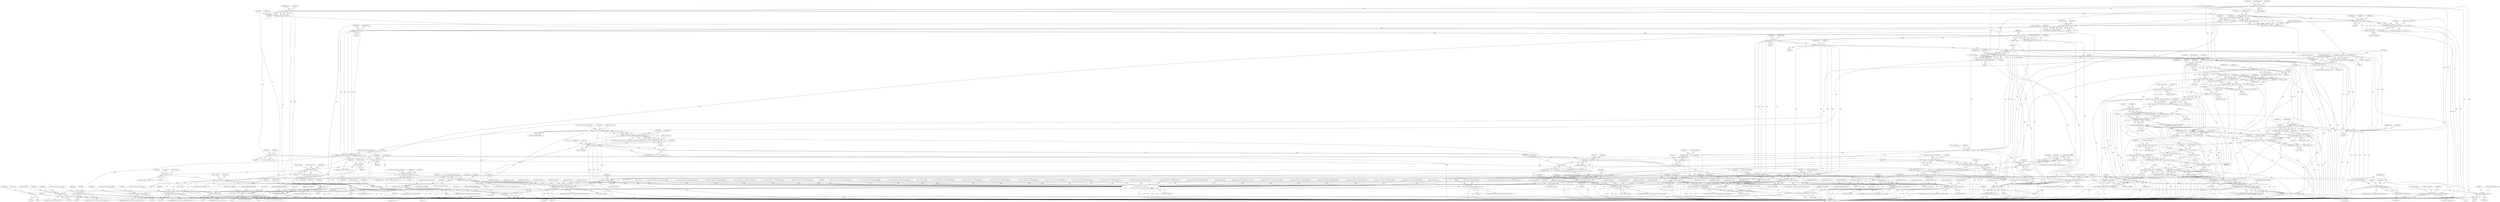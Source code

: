 digraph "1_FFmpeg_547d690d676064069d44703a1917e0dab7e33445@API" {
"1000123" [label="(Call,memset(state, 128, sizeof(state)))"];
"1000138" [label="(Call,get_symbol(c, state, 0))"];
"1000136" [label="(Call,v= get_symbol(c, state, 0))"];
"1000143" [label="(Call,v >= 2)"];
"1000147" [label="(Call,av_log(f->avctx, AV_LOG_ERROR, \"invalid version %d in ver01 header\n\", v))"];
"1000156" [label="(Call,f->version = v)"];
"1000216" [label="(Call,f->version > 0)"];
"1000776" [label="(Call,f->version < 2)"];
"1000804" [label="(Call,f->version < 3)"];
"1000951" [label="(Call,f->version == 2)"];
"1001138" [label="(Call,f->version == 2)"];
"1001207" [label="(Call,f->version <= 2)"];
"1000171" [label="(Call,get_symbol(c, state, 0))"];
"1000161" [label="(Call,f->ac      = f->avctx->coder_type = get_symbol(c, state, 0))"];
"1000176" [label="(Call,f->ac > 1)"];
"1000931" [label="(Call,fs->ac            = f->ac)"];
"1000165" [label="(Call,f->avctx->coder_type = get_symbol(c, state, 0))"];
"1000198" [label="(Call,get_symbol(c, state, 1))"];
"1000191" [label="(Call,f->state_transition[i] = get_symbol(c, state, 1) + c->one_state[i])"];
"1000197" [label="(Call,get_symbol(c, state, 1) + c->one_state[i])"];
"1000211" [label="(Call,get_symbol(c, state, 0))"];
"1000207" [label="(Call,f->colorspace = get_symbol(c, state, 0))"];
"1000271" [label="(Call,f->colorspace == 0)"];
"1000641" [label="(Call,f->colorspace == 1)"];
"1000227" [label="(Call,get_symbol(c, state, 0))"];
"1000221" [label="(Call,f->avctx->bits_per_raw_sample = get_symbol(c, state, 0))"];
"1000289" [label="(Call,f->avctx->bits_per_raw_sample <= 8)"];
"1000314" [label="(Call,f->avctx->bits_per_raw_sample<=8)"];
"1000313" [label="(Call,f->avctx->bits_per_raw_sample<=8 && !f->transparency)"];
"1000404" [label="(Call,f->avctx->bits_per_raw_sample <= 8)"];
"1000403" [label="(Call,f->avctx->bits_per_raw_sample <= 8 && f->transparency)"];
"1000465" [label="(Call,f->avctx->bits_per_raw_sample == 9)"];
"1000528" [label="(Call,f->avctx->bits_per_raw_sample == 10)"];
"1000666" [label="(Call,f->avctx->bits_per_raw_sample ==  9)"];
"1000682" [label="(Call,f->avctx->bits_per_raw_sample == 10)"];
"1000698" [label="(Call,f->avctx->bits_per_raw_sample == 12)"];
"1000714" [label="(Call,f->avctx->bits_per_raw_sample == 14)"];
"1000235" [label="(Call,get_rac(c, state))"];
"1000231" [label="(Call,f->chroma_planes  = get_rac(c, state))"];
"1000283" [label="(Call,!f->chroma_planes)"];
"1000278" [label="(Call,!f->transparency && !f->chroma_planes)"];
"1000242" [label="(Call,get_symbol(c, state, 0))"];
"1000238" [label="(Call,f->chroma_h_shift = get_symbol(c, state, 0))"];
"1000328" [label="(Call,16 * f->chroma_h_shift)"];
"1000327" [label="(Call,16 * f->chroma_h_shift + f->chroma_v_shift)"];
"1000759" [label="(Call,av_dlog(f->avctx, \"%d %d %d\n\",\n            f->chroma_h_shift, f->chroma_v_shift, f->avctx->pix_fmt))"];
"1000794" [label="(Call,av_log(f->avctx, AV_LOG_ERROR, \"read_quant_table error\n\"))"];
"1000900" [label="(Call,av_log(f->avctx, AV_LOG_ERROR, \"slice count %d is invalid\n\", f->slice_count))"];
"1001160" [label="(Call,av_log(f->avctx, AV_LOG_ERROR,\n                           \"quant_table_index out of range\n\"))"];
"1000417" [label="(Call,16*f->chroma_h_shift)"];
"1000416" [label="(Call,16*f->chroma_h_shift + f->chroma_v_shift)"];
"1000480" [label="(Call,16 * f->chroma_h_shift)"];
"1000479" [label="(Call,16 * f->chroma_h_shift + f->chroma_v_shift)"];
"1000543" [label="(Call,16 * f->chroma_h_shift)"];
"1000542" [label="(Call,16 * f->chroma_h_shift + f->chroma_v_shift)"];
"1000593" [label="(Call,16 * f->chroma_h_shift)"];
"1000592" [label="(Call,16 * f->chroma_h_shift + f->chroma_v_shift)"];
"1000648" [label="(Call,f->chroma_h_shift || f->chroma_v_shift)"];
"1000250" [label="(Call,get_symbol(c, state, 0))"];
"1000246" [label="(Call,f->chroma_v_shift = get_symbol(c, state, 0))"];
"1000258" [label="(Call,get_rac(c, state))"];
"1000254" [label="(Call,f->transparency   = get_rac(c, state))"];
"1000261" [label="(Call,f->plane_count    = 2 + f->transparency)"];
"1001121" [label="(Call,i < f->plane_count)"];
"1001126" [label="(Call,i++)"];
"1000265" [label="(Call,2 + f->transparency)"];
"1000279" [label="(Call,!f->transparency)"];
"1000321" [label="(Call,!f->transparency)"];
"1000784" [label="(Call,read_quant_tables(c, f->quant_table))"];
"1000782" [label="(Call,context_count = read_quant_tables(c, f->quant_table))"];
"1000790" [label="(Call,context_count < 0)"];
"1001214" [label="(Call,context_count >= 0)"];
"1001213" [label="(Call,av_assert0(context_count >= 0))"];
"1001218" [label="(Call,p->context_count < context_count)"];
"1001234" [label="(Call,p->context_count = context_count)"];
"1000962" [label="(Call,get_symbol(c, state, 0))"];
"1000961" [label="(Call,get_symbol(c, state, 0)      * f->width)"];
"1000957" [label="(Call,fs->slice_x      =  get_symbol(c, state, 0)      * f->width)"];
"1000981" [label="(Call,fs->slice_width  = (get_symbol(c, state, 0) + 1) * f->width  + fs->slice_x)"];
"1001036" [label="(Call,fs->slice_width  / f->num_h_slices)"];
"1001017" [label="(Call,fs->slice_x     /= f->num_h_slices)"];
"1001035" [label="(Call,fs->slice_width  / f->num_h_slices - fs->slice_x)"];
"1001031" [label="(Call,fs->slice_width  = fs->slice_width  / f->num_h_slices - fs->slice_x)"];
"1001064" [label="(Call,(unsigned)fs->slice_width)"];
"1001063" [label="(Call,(unsigned)fs->slice_width  > f->width)"];
"1001062" [label="(Call,(unsigned)fs->slice_width  > f->width ||\n                (unsigned)fs->slice_height > f->height)"];
"1001085" [label="(Call,(unsigned)fs->slice_x + (uint64_t)fs->slice_width  > f->width)"];
"1001084" [label="(Call,(unsigned)fs->slice_x + (uint64_t)fs->slice_width  > f->width\n                || (unsigned)fs->slice_y + (uint64_t)fs->slice_height > f->height)"];
"1001092" [label="(Call,(uint64_t)fs->slice_width)"];
"1001086" [label="(Call,(unsigned)fs->slice_x + (uint64_t)fs->slice_width)"];
"1001087" [label="(Call,(unsigned)fs->slice_x)"];
"1000985" [label="(Call,(get_symbol(c, state, 0) + 1) * f->width  + fs->slice_x)"];
"1000986" [label="(Call,(get_symbol(c, state, 0) + 1) * f->width)"];
"1000974" [label="(Call,get_symbol(c, state, 0))"];
"1000973" [label="(Call,get_symbol(c, state, 0)      * f->height)"];
"1000969" [label="(Call,fs->slice_y      =  get_symbol(c, state, 0)      * f->height)"];
"1000999" [label="(Call,fs->slice_height = (get_symbol(c, state, 0) + 1) * f->height + fs->slice_y)"];
"1001051" [label="(Call,fs->slice_height / f->num_v_slices)"];
"1001024" [label="(Call,fs->slice_y     /= f->num_v_slices)"];
"1001050" [label="(Call,fs->slice_height / f->num_v_slices - fs->slice_y)"];
"1001046" [label="(Call,fs->slice_height = fs->slice_height / f->num_v_slices - fs->slice_y)"];
"1001073" [label="(Call,(unsigned)fs->slice_height)"];
"1001072" [label="(Call,(unsigned)fs->slice_height > f->height)"];
"1001100" [label="(Call,(unsigned)fs->slice_y + (uint64_t)fs->slice_height > f->height)"];
"1001107" [label="(Call,(uint64_t)fs->slice_height)"];
"1001101" [label="(Call,(unsigned)fs->slice_y + (uint64_t)fs->slice_height)"];
"1001102" [label="(Call,(unsigned)fs->slice_y)"];
"1001003" [label="(Call,(get_symbol(c, state, 0) + 1) * f->height + fs->slice_y)"];
"1001004" [label="(Call,(get_symbol(c, state, 0) + 1) * f->height)"];
"1000988" [label="(Call,get_symbol(c, state, 0))"];
"1000987" [label="(Call,get_symbol(c, state, 0) + 1)"];
"1001006" [label="(Call,get_symbol(c, state, 0))"];
"1001005" [label="(Call,get_symbol(c, state, 0) + 1)"];
"1001147" [label="(Call,get_symbol(c, state, 0))"];
"1001145" [label="(Call,idx = get_symbol(c, state, 0))"];
"1001152" [label="(Call,idx > (unsigned)f->quant_table_count)"];
"1001168" [label="(Call,p->quant_table_index = idx)"];
"1001195" [label="(Call,memcpy(p->quant_table, f->quant_table, sizeof(p->quant_table)))"];
"1000814" [label="(Call,get_symbol(c, state, 0))"];
"1000810" [label="(Call,f->slice_count = get_symbol(c, state, 0))"];
"1000887" [label="(Call,f->slice_count > (unsigned)MAX_SLICES)"];
"1000886" [label="(Call,f->slice_count > (unsigned)MAX_SLICES || f->slice_count <= 0)"];
"1000894" [label="(Call,f->slice_count <= 0)"];
"1000915" [label="(Call,j < f->slice_count)"];
"1000920" [label="(Call,j++)"];
"1000643" [label="(Identifier,f)"];
"1000990" [label="(Identifier,state)"];
"1001008" [label="(Identifier,state)"];
"1000810" [label="(Call,f->slice_count = get_symbol(c, state, 0))"];
"1001152" [label="(Call,idx > (unsigned)f->quant_table_count)"];
"1001238" [label="(Identifier,context_count)"];
"1000895" [label="(Call,f->slice_count)"];
"1000383" [label="(Call,f->avctx->pix_fmt = AV_PIX_FMT_YUV410P)"];
"1000920" [label="(Call,j++)"];
"1000284" [label="(Call,f->chroma_planes)"];
"1000347" [label="(Call,f->avctx->pix_fmt = AV_PIX_FMT_YUV440P)"];
"1000256" [label="(Identifier,f)"];
"1001137" [label="(ControlStructure,if (f->version == 2))"];
"1000889" [label="(Identifier,f)"];
"1001089" [label="(Call,fs->slice_x)"];
"1001167" [label="(Identifier,AVERROR_INVALIDDATA)"];
"1000921" [label="(Identifier,j)"];
"1000489" [label="(JumpTarget,case 0x00:)"];
"1000404" [label="(Call,f->avctx->bits_per_raw_sample <= 8)"];
"1000994" [label="(Identifier,f)"];
"1000278" [label="(Call,!f->transparency && !f->chroma_planes)"];
"1000894" [label="(Call,f->slice_count <= 0)"];
"1000246" [label="(Call,f->chroma_v_shift = get_symbol(c, state, 0))"];
"1001112" [label="(Call,f->height)"];
"1000137" [label="(Identifier,v)"];
"1000212" [label="(Identifier,c)"];
"1000149" [label="(Identifier,f)"];
"1000641" [label="(Call,f->colorspace == 1)"];
"1000612" [label="(Call,f->avctx->pix_fmt = AV_PIX_FMT_YUV422P16)"];
"1001116" [label="(Identifier,AVERROR_INVALIDDATA)"];
"1000157" [label="(Call,f->version)"];
"1000940" [label="(Identifier,fs)"];
"1000478" [label="(ControlStructure,switch(16 * f->chroma_h_shift + f->chroma_v_shift))"];
"1000902" [label="(Identifier,f)"];
"1000271" [label="(Call,f->colorspace == 0)"];
"1000242" [label="(Call,get_symbol(c, state, 0))"];
"1000323" [label="(Identifier,f)"];
"1000915" [label="(Call,j < f->slice_count)"];
"1000688" [label="(Literal,10)"];
"1000280" [label="(Call,f->transparency)"];
"1000885" [label="(ControlStructure,if (f->slice_count > (unsigned)MAX_SLICES || f->slice_count <= 0))"];
"1000227" [label="(Call,get_symbol(c, state, 0))"];
"1001085" [label="(Call,(unsigned)fs->slice_x + (uint64_t)fs->slice_width  > f->width)"];
"1000529" [label="(Call,f->avctx->bits_per_raw_sample)"];
"1000508" [label="(Call,f->avctx->pix_fmt = AV_PIX_FMT_YUV420P9)"];
"1000642" [label="(Call,f->colorspace)"];
"1000649" [label="(Call,f->chroma_h_shift)"];
"1000741" [label="(Call,f->avctx->pix_fmt = AV_PIX_FMT_0RGB32)"];
"1000805" [label="(Call,f->version)"];
"1000917" [label="(Call,f->slice_count)"];
"1000244" [label="(Identifier,state)"];
"1000650" [label="(Identifier,f)"];
"1000981" [label="(Call,fs->slice_width  = (get_symbol(c, state, 0) + 1) * f->width  + fs->slice_x)"];
"1000538" [label="(Identifier,f)"];
"1000143" [label="(Call,v >= 2)"];
"1001048" [label="(Identifier,fs)"];
"1000285" [label="(Identifier,f)"];
"1001217" [label="(ControlStructure,if (p->context_count < context_count))"];
"1000724" [label="(Identifier,f)"];
"1001028" [label="(Call,f->num_v_slices)"];
"1001047" [label="(Call,fs->slice_height)"];
"1000277" [label="(ControlStructure,if (!f->transparency && !f->chroma_planes))"];
"1000988" [label="(Call,get_symbol(c, state, 0))"];
"1000793" [label="(Block,)"];
"1000260" [label="(Identifier,state)"];
"1000698" [label="(Call,f->avctx->bits_per_raw_sample == 12)"];
"1001087" [label="(Call,(unsigned)fs->slice_x)"];
"1001138" [label="(Call,f->version == 2)"];
"1001159" [label="(Block,)"];
"1000898" [label="(Literal,0)"];
"1000148" [label="(Call,f->avctx)"];
"1000781" [label="(Block,)"];
"1000965" [label="(Literal,0)"];
"1001021" [label="(Call,f->num_h_slices)"];
"1001012" [label="(Identifier,f)"];
"1000891" [label="(Call,(unsigned)MAX_SLICES)"];
"1000444" [label="(JumpTarget,case 0x11:)"];
"1000213" [label="(Identifier,state)"];
"1000198" [label="(Call,get_symbol(c, state, 1))"];
"1000208" [label="(Call,f->colorspace)"];
"1000776" [label="(Call,f->version < 2)"];
"1000803" [label="(ControlStructure,if (f->version < 3))"];
"1001044" [label="(Identifier,fs)"];
"1000975" [label="(Identifier,c)"];
"1000652" [label="(Call,f->chroma_v_shift)"];
"1000153" [label="(Identifier,v)"];
"1001147" [label="(Call,get_symbol(c, state, 0))"];
"1000201" [label="(Literal,1)"];
"1000258" [label="(Call,get_rac(c, state))"];
"1000999" [label="(Call,fs->slice_height = (get_symbol(c, state, 0) + 1) * f->height + fs->slice_y)"];
"1000346" [label="(JumpTarget,case 0x01:)"];
"1000979" [label="(Identifier,f)"];
"1000281" [label="(Identifier,f)"];
"1000715" [label="(Call,f->avctx->bits_per_raw_sample)"];
"1001206" [label="(ControlStructure,if (f->version <= 2))"];
"1000373" [label="(JumpTarget,case 0x20:)"];
"1001220" [label="(Identifier,p)"];
"1000166" [label="(Call,f->avctx->coder_type)"];
"1000214" [label="(Literal,0)"];
"1000485" [label="(Call,f->chroma_v_shift)"];
"1000996" [label="(Call,fs->slice_x)"];
"1000365" [label="(Call,f->avctx->pix_fmt = AV_PIX_FMT_YUV420P)"];
"1000969" [label="(Call,fs->slice_y      =  get_symbol(c, state, 0)      * f->height)"];
"1000667" [label="(Call,f->avctx->bits_per_raw_sample)"];
"1000338" [label="(Call,f->avctx->pix_fmt = AV_PIX_FMT_YUV444P)"];
"1001186" [label="(Call,context_count = f->context_count[idx])"];
"1000673" [label="(Call,f->avctx->pix_fmt = AV_PIX_FMT_GBRP9)"];
"1000236" [label="(Identifier,c)"];
"1000599" [label="(Identifier,f)"];
"1001162" [label="(Identifier,f)"];
"1000977" [label="(Literal,0)"];
"1000416" [label="(Call,16*f->chroma_h_shift + f->chroma_v_shift)"];
"1001175" [label="(Identifier,p)"];
"1000935" [label="(Call,f->ac)"];
"1001109" [label="(Call,fs->slice_height)"];
"1000812" [label="(Identifier,f)"];
"1000528" [label="(Call,f->avctx->bits_per_raw_sample == 10)"];
"1001086" [label="(Call,(unsigned)fs->slice_x + (uint64_t)fs->slice_width)"];
"1000534" [label="(Literal,10)"];
"1000720" [label="(Literal,14)"];
"1001236" [label="(Identifier,p)"];
"1001215" [label="(Identifier,context_count)"];
"1000705" [label="(Call,f->avctx->pix_fmt = AV_PIX_FMT_GBRP12)"];
"1001219" [label="(Call,p->context_count)"];
"1000764" [label="(Call,f->chroma_h_shift)"];
"1000541" [label="(ControlStructure,switch(16 * f->chroma_h_shift + f->chroma_v_shift))"];
"1000808" [label="(Literal,3)"];
"1000498" [label="(JumpTarget,case 0x10:)"];
"1000912" [label="(Call,j = 0)"];
"1000435" [label="(JumpTarget,case 0x10:)"];
"1000763" [label="(Literal,\"%d %d %d\n\")"];
"1001055" [label="(Call,f->num_v_slices)"];
"1000971" [label="(Identifier,fs)"];
"1000629" [label="(JumpTarget,default:)"];
"1001062" [label="(Call,(unsigned)fs->slice_width  > f->width ||\n                (unsigned)fs->slice_height > f->height)"];
"1000207" [label="(Call,f->colorspace = get_symbol(c, state, 0))"];
"1001005" [label="(Call,get_symbol(c, state, 0) + 1)"];
"1000262" [label="(Call,f->plane_count)"];
"1001004" [label="(Call,(get_symbol(c, state, 0) + 1) * f->height)"];
"1001043" [label="(Call,fs->slice_x)"];
"1001101" [label="(Call,(unsigned)fs->slice_y + (uint64_t)fs->slice_height)"];
"1000289" [label="(Call,f->avctx->bits_per_raw_sample <= 8)"];
"1001122" [label="(Identifier,i)"];
"1000987" [label="(Call,get_symbol(c, state, 0) + 1)"];
"1000134" [label="(Block,)"];
"1000228" [label="(Identifier,c)"];
"1000337" [label="(JumpTarget,case 0x00:)"];
"1001149" [label="(Identifier,state)"];
"1000760" [label="(Call,f->avctx)"];
"1000333" [label="(Call,f->chroma_v_shift)"];
"1000620" [label="(JumpTarget,case 0x11:)"];
"1000561" [label="(JumpTarget,case 0x10:)"];
"1000997" [label="(Identifier,fs)"];
"1000230" [label="(Literal,0)"];
"1000403" [label="(Call,f->avctx->bits_per_raw_sample <= 8 && f->transparency)"];
"1000666" [label="(Call,f->avctx->bits_per_raw_sample ==  9)"];
"1000665" [label="(ControlStructure,if (     f->avctx->bits_per_raw_sample ==  9))"];
"1000329" [label="(Literal,16)"];
"1000180" [label="(Literal,1)"];
"1001026" [label="(Identifier,fs)"];
"1000144" [label="(Identifier,v)"];
"1000125" [label="(Literal,128)"];
"1001208" [label="(Call,f->version)"];
"1001051" [label="(Call,fs->slice_height / f->num_v_slices)"];
"1000407" [label="(Identifier,f)"];
"1000790" [label="(Call,context_count < 0)"];
"1000479" [label="(Call,16 * f->chroma_h_shift + f->chroma_v_shift)"];
"1001072" [label="(Call,(unsigned)fs->slice_height > f->height)"];
"1001058" [label="(Call,fs->slice_y)"];
"1000822" [label="(Identifier,p)"];
"1001139" [label="(Call,f->version)"];
"1000334" [label="(Identifier,f)"];
"1000261" [label="(Call,f->plane_count    = 2 + f->transparency)"];
"1000162" [label="(Call,f->ac)"];
"1001213" [label="(Call,av_assert0(context_count >= 0))"];
"1000490" [label="(Call,f->avctx->pix_fmt = AV_PIX_FMT_YUV444P9)"];
"1001032" [label="(Call,fs->slice_width)"];
"1001001" [label="(Identifier,fs)"];
"1001240" [label="(Literal,0)"];
"1000216" [label="(Call,f->version > 0)"];
"1001104" [label="(Call,fs->slice_y)"];
"1000184" [label="(Identifier,i)"];
"1001165" [label="(Literal,\"quant_table_index out of range\n\")"];
"1000250" [label="(Call,get_symbol(c, state, 0))"];
"1000970" [label="(Call,fs->slice_y)"];
"1000611" [label="(JumpTarget,case 0x10:)"];
"1000172" [label="(Identifier,c)"];
"1000191" [label="(Call,f->state_transition[i] = get_symbol(c, state, 1) + c->one_state[i])"];
"1000273" [label="(Identifier,f)"];
"1000782" [label="(Call,context_count = read_quant_tables(c, f->quant_table))"];
"1000174" [label="(Literal,0)"];
"1000913" [label="(Identifier,j)"];
"1001161" [label="(Call,f->avctx)"];
"1000126" [label="(Call,sizeof(state))"];
"1001003" [label="(Call,(get_symbol(c, state, 0) + 1) * f->height + fs->slice_y)"];
"1000775" [label="(ControlStructure,if (f->version < 2))"];
"1000192" [label="(Call,f->state_transition[i])"];
"1000647" [label="(ControlStructure,if (f->chroma_h_shift || f->chroma_v_shift))"];
"1000542" [label="(Call,16 * f->chroma_h_shift + f->chroma_v_shift)"];
"1001079" [label="(Identifier,f)"];
"1000426" [label="(JumpTarget,case 0x00:)"];
"1000364" [label="(JumpTarget,case 0x11:)"];
"1001031" [label="(Call,fs->slice_width  = fs->slice_width  / f->num_h_slices - fs->slice_x)"];
"1000967" [label="(Identifier,f)"];
"1001010" [label="(Literal,1)"];
"1000801" [label="(Identifier,AVERROR_INVALIDDATA)"];
"1000417" [label="(Call,16*f->chroma_h_shift)"];
"1001142" [label="(Literal,2)"];
"1000701" [label="(Identifier,f)"];
"1000165" [label="(Call,f->avctx->coder_type = get_symbol(c, state, 0))"];
"1001035" [label="(Call,fs->slice_width  / f->num_h_slices - fs->slice_x)"];
"1000531" [label="(Identifier,f)"];
"1000976" [label="(Identifier,state)"];
"1001107" [label="(Call,(uint64_t)fs->slice_height)"];
"1001078" [label="(Call,f->height)"];
"1000591" [label="(ControlStructure,switch(16 * f->chroma_h_shift + f->chroma_v_shift))"];
"1000648" [label="(Call,f->chroma_h_shift || f->chroma_v_shift)"];
"1000299" [label="(Identifier,f)"];
"1000592" [label="(Call,16 * f->chroma_h_shift + f->chroma_v_shift)"];
"1000436" [label="(Call,f->avctx->pix_fmt = AV_PIX_FMT_YUVA422P)"];
"1001212" [label="(Block,)"];
"1000235" [label="(Call,get_rac(c, state))"];
"1000263" [label="(Identifier,f)"];
"1000160" [label="(Identifier,v)"];
"1000248" [label="(Identifier,f)"];
"1000464" [label="(ControlStructure,if (f->avctx->bits_per_raw_sample == 9))"];
"1000527" [label="(ControlStructure,if (f->avctx->bits_per_raw_sample == 10))"];
"1001009" [label="(Literal,0)"];
"1000752" [label="(Identifier,f)"];
"1000224" [label="(Identifier,f)"];
"1000221" [label="(Call,f->avctx->bits_per_raw_sample = get_symbol(c, state, 0))"];
"1000780" [label="(Literal,2)"];
"1001075" [label="(Call,fs->slice_height)"];
"1000956" [label="(Block,)"];
"1000594" [label="(Literal,16)"];
"1000253" [label="(Literal,0)"];
"1000374" [label="(Call,f->avctx->pix_fmt = AV_PIX_FMT_YUV411P)"];
"1001214" [label="(Call,context_count >= 0)"];
"1000887" [label="(Call,f->slice_count > (unsigned)MAX_SLICES)"];
"1001117" [label="(ControlStructure,for (i = 0; i < f->plane_count; i++))"];
"1000402" [label="(ControlStructure,if (f->avctx->bits_per_raw_sample <= 8 && f->transparency))"];
"1000989" [label="(Identifier,c)"];
"1000104" [label="(Block,)"];
"1000922" [label="(Block,)"];
"1001084" [label="(Call,(unsigned)fs->slice_x + (uint64_t)fs->slice_width  > f->width\n                || (unsigned)fs->slice_y + (uint64_t)fs->slice_height > f->height)"];
"1000145" [label="(Literal,2)"];
"1001119" [label="(Identifier,i)"];
"1001073" [label="(Call,(unsigned)fs->slice_height)"];
"1000177" [label="(Call,f->ac)"];
"1000243" [label="(Identifier,c)"];
"1000231" [label="(Call,f->chroma_planes  = get_rac(c, state))"];
"1000952" [label="(Call,f->version)"];
"1000355" [label="(JumpTarget,case 0x10:)"];
"1001015" [label="(Identifier,fs)"];
"1000482" [label="(Call,f->chroma_h_shift)"];
"1000200" [label="(Identifier,state)"];
"1000222" [label="(Call,f->avctx->bits_per_raw_sample)"];
"1000152" [label="(Literal,\"invalid version %d in ver01 header\n\")"];
"1001033" [label="(Identifier,fs)"];
"1000147" [label="(Call,av_log(f->avctx, AV_LOG_ERROR, \"invalid version %d in ver01 header\n\", v))"];
"1001092" [label="(Call,(uint64_t)fs->slice_width)"];
"1000672" [label="(Literal,9)"];
"1001037" [label="(Call,fs->slice_width)"];
"1000283" [label="(Call,!f->chroma_planes)"];
"1000833" [label="(Call,f->slice_count < MAX_SLICES)"];
"1000602" [label="(JumpTarget,case 0x00:)"];
"1000904" [label="(Identifier,AV_LOG_ERROR)"];
"1000507" [label="(JumpTarget,case 0x11:)"];
"1000171" [label="(Call,get_symbol(c, state, 0))"];
"1000499" [label="(Call,f->avctx->pix_fmt = AV_PIX_FMT_YUV422P9)"];
"1000964" [label="(Identifier,state)"];
"1000814" [label="(Call,get_symbol(c, state, 0))"];
"1001222" [label="(Identifier,context_count)"];
"1000794" [label="(Call,av_log(f->avctx, AV_LOG_ERROR, \"read_quant_table error\n\"))"];
"1000905" [label="(Literal,\"slice count %d is invalid\n\")"];
"1000958" [label="(Call,fs->slice_x)"];
"1000123" [label="(Call,memset(state, 128, sizeof(state)))"];
"1000410" [label="(Literal,8)"];
"1000777" [label="(Call,f->version)"];
"1000259" [label="(Identifier,c)"];
"1000422" [label="(Call,f->chroma_v_shift)"];
"1000356" [label="(Call,f->avctx->pix_fmt = AV_PIX_FMT_YUV422P)"];
"1000124" [label="(Identifier,state)"];
"1000804" [label="(Call,f->version < 3)"];
"1000759" [label="(Call,av_dlog(f->avctx, \"%d %d %d\n\",\n            f->chroma_h_shift, f->chroma_v_shift, f->avctx->pix_fmt))"];
"1000292" [label="(Identifier,f)"];
"1001082" [label="(Identifier,AVERROR_INVALIDDATA)"];
"1000275" [label="(Literal,0)"];
"1000328" [label="(Call,16 * f->chroma_h_shift)"];
"1000176" [label="(Call,f->ac > 1)"];
"1000465" [label="(Call,f->avctx->bits_per_raw_sample == 9)"];
"1000245" [label="(Literal,0)"];
"1001011" [label="(Call,f->height)"];
"1000992" [label="(Literal,1)"];
"1000419" [label="(Call,f->chroma_h_shift)"];
"1000313" [label="(Call,f->avctx->bits_per_raw_sample<=8 && !f->transparency)"];
"1001207" [label="(Call,f->version <= 2)"];
"1000131" [label="(Identifier,f)"];
"1000986" [label="(Call,(get_symbol(c, state, 0) + 1) * f->width)"];
"1000692" [label="(Identifier,f)"];
"1001006" [label="(Call,get_symbol(c, state, 0))"];
"1000621" [label="(Call,f->avctx->pix_fmt = AV_PIX_FMT_YUV420P16)"];
"1000713" [label="(ControlStructure,if (f->avctx->bits_per_raw_sample == 14))"];
"1000770" [label="(Call,f->avctx->pix_fmt)"];
"1000901" [label="(Call,f->avctx)"];
"1001094" [label="(Call,fs->slice_width)"];
"1001046" [label="(Call,fs->slice_height = fs->slice_height / f->num_v_slices - fs->slice_y)"];
"1000784" [label="(Call,read_quant_tables(c, f->quant_table))"];
"1000682" [label="(Call,f->avctx->bits_per_raw_sample == 10)"];
"1000247" [label="(Call,f->chroma_v_shift)"];
"1001118" [label="(Call,i = 0)"];
"1001014" [label="(Call,fs->slice_y)"];
"1000708" [label="(Identifier,f)"];
"1000910" [label="(Identifier,AVERROR_INVALIDDATA)"];
"1001102" [label="(Call,(unsigned)fs->slice_y)"];
"1001153" [label="(Identifier,idx)"];
"1001070" [label="(Identifier,f)"];
"1000288" [label="(ControlStructure,if (f->avctx->bits_per_raw_sample <= 8))"];
"1000139" [label="(Identifier,c)"];
"1000232" [label="(Call,f->chroma_planes)"];
"1001126" [label="(Call,i++)"];
"1001007" [label="(Identifier,c)"];
"1001130" [label="(Identifier,p)"];
"1000307" [label="(Identifier,f)"];
"1000683" [label="(Call,f->avctx->bits_per_raw_sample)"];
"1001143" [label="(Block,)"];
"1000233" [label="(Identifier,f)"];
"1000480" [label="(Call,16 * f->chroma_h_shift)"];
"1001064" [label="(Call,(unsigned)fs->slice_width)"];
"1000109" [label="(Call,context_count = -1)"];
"1000991" [label="(Literal,0)"];
"1000731" [label="(Identifier,f)"];
"1000595" [label="(Call,f->chroma_h_shift)"];
"1000215" [label="(ControlStructure,if (f->version > 0))"];
"1001052" [label="(Call,fs->slice_height)"];
"1001194" [label="(Block,)"];
"1000326" [label="(ControlStructure,switch(16 * f->chroma_h_shift + f->chroma_v_shift))"];
"1001123" [label="(Call,f->plane_count)"];
"1000896" [label="(Identifier,f)"];
"1000899" [label="(Block,)"];
"1000778" [label="(Identifier,f)"];
"1000789" [label="(ControlStructure,if (context_count < 0))"];
"1000295" [label="(Literal,8)"];
"1000265" [label="(Call,2 + f->transparency)"];
"1000204" [label="(Identifier,c)"];
"1000681" [label="(ControlStructure,if (f->avctx->bits_per_raw_sample == 10))"];
"1001066" [label="(Call,fs->slice_width)"];
"1000272" [label="(Call,f->colorspace)"];
"1000290" [label="(Call,f->avctx->bits_per_raw_sample)"];
"1001113" [label="(Identifier,f)"];
"1001083" [label="(ControlStructure,if (   (unsigned)fs->slice_x + (uint64_t)fs->slice_width  > f->width\n                || (unsigned)fs->slice_y + (uint64_t)fs->slice_height > f->height))"];
"1000985" [label="(Call,(get_symbol(c, state, 0) + 1) * f->width  + fs->slice_x)"];
"1000218" [label="(Identifier,f)"];
"1000327" [label="(Call,16 * f->chroma_h_shift + f->chroma_v_shift)"];
"1000571" [label="(Call,f->avctx->pix_fmt = AV_PIX_FMT_YUV420P10)"];
"1001195" [label="(Call,memcpy(p->quant_table, f->quant_table, sizeof(p->quant_table)))"];
"1000471" [label="(Literal,9)"];
"1000795" [label="(Call,f->avctx)"];
"1000252" [label="(Identifier,state)"];
"1000983" [label="(Identifier,fs)"];
"1001145" [label="(Call,idx = get_symbol(c, state, 0))"];
"1000796" [label="(Identifier,f)"];
"1000427" [label="(Call,f->avctx->pix_fmt = AV_PIX_FMT_YUVA444P)"];
"1000209" [label="(Identifier,f)"];
"1000468" [label="(Identifier,f)"];
"1000916" [label="(Identifier,j)"];
"1000151" [label="(Identifier,AV_LOG_ERROR)"];
"1000799" [label="(Literal,\"read_quant_table error\n\")"];
"1001202" [label="(Call,sizeof(p->quant_table))"];
"1000817" [label="(Literal,0)"];
"1000240" [label="(Identifier,f)"];
"1000931" [label="(Call,fs->ac            = f->ac)"];
"1000669" [label="(Identifier,f)"];
"1000791" [label="(Identifier,context_count)"];
"1000156" [label="(Call,f->version = v)"];
"1001209" [label="(Identifier,f)"];
"1001069" [label="(Call,f->width)"];
"1000320" [label="(Literal,8)"];
"1000714" [label="(Call,f->avctx->bits_per_raw_sample == 14)"];
"1000974" [label="(Call,get_symbol(c, state, 0))"];
"1000163" [label="(Identifier,f)"];
"1000239" [label="(Call,f->chroma_h_shift)"];
"1001063" [label="(Call,(unsigned)fs->slice_width  > f->width)"];
"1001154" [label="(Call,(unsigned)f->quant_table_count)"];
"1000254" [label="(Call,f->transparency   = get_rac(c, state))"];
"1000229" [label="(Identifier,state)"];
"1000603" [label="(Call,f->avctx->pix_fmt = AV_PIX_FMT_YUV444P16)"];
"1001017" [label="(Call,fs->slice_x     /= f->num_h_slices)"];
"1000809" [label="(Block,)"];
"1000321" [label="(Call,!f->transparency)"];
"1000314" [label="(Call,f->avctx->bits_per_raw_sample<=8)"];
"1000322" [label="(Call,f->transparency)"];
"1000266" [label="(Literal,2)"];
"1000481" [label="(Literal,16)"];
"1001170" [label="(Identifier,p)"];
"1001151" [label="(ControlStructure,if (idx > (unsigned)f->quant_table_count))"];
"1001040" [label="(Call,f->num_h_slices)"];
"1000544" [label="(Literal,16)"];
"1000543" [label="(Call,16 * f->chroma_h_shift)"];
"1000486" [label="(Identifier,f)"];
"1000545" [label="(Call,f->chroma_h_shift)"];
"1000966" [label="(Call,f->width)"];
"1000900" [label="(Call,av_log(f->avctx, AV_LOG_ERROR, \"slice count %d is invalid\n\", f->slice_count))"];
"1000645" [label="(Literal,1)"];
"1000178" [label="(Identifier,f)"];
"1000963" [label="(Identifier,c)"];
"1000199" [label="(Identifier,c)"];
"1000767" [label="(Call,f->chroma_v_shift)"];
"1000129" [label="(Call,f->version < 2)"];
"1001000" [label="(Call,fs->slice_height)"];
"1000516" [label="(JumpTarget,default:)"];
"1000951" [label="(Call,f->version == 2)"];
"1001050" [label="(Call,fs->slice_height / f->num_v_slices - fs->slice_y)"];
"1000886" [label="(Call,f->slice_count > (unsigned)MAX_SLICES || f->slice_count <= 0)"];
"1001172" [label="(Identifier,idx)"];
"1000973" [label="(Call,get_symbol(c, state, 0)      * f->height)"];
"1000161" [label="(Call,f->ac      = f->avctx->coder_type = get_symbol(c, state, 0))"];
"1001241" [label="(MethodReturn,static int)"];
"1001199" [label="(Call,f->quant_table)"];
"1000888" [label="(Call,f->slice_count)"];
"1001197" [label="(Identifier,p)"];
"1000317" [label="(Identifier,f)"];
"1001168" [label="(Call,p->quant_table_index = idx)"];
"1000146" [label="(Block,)"];
"1001211" [label="(Literal,2)"];
"1000445" [label="(Call,f->avctx->pix_fmt = AV_PIX_FMT_YUVA420P)"];
"1000957" [label="(Call,fs->slice_x      =  get_symbol(c, state, 0)      * f->width)"];
"1001059" [label="(Identifier,fs)"];
"1001127" [label="(Identifier,i)"];
"1001019" [label="(Identifier,fs)"];
"1000676" [label="(Identifier,f)"];
"1000173" [label="(Identifier,state)"];
"1001061" [label="(ControlStructure,if ((unsigned)fs->slice_width  > f->width ||\n                (unsigned)fs->slice_height > f->height))"];
"1000959" [label="(Identifier,fs)"];
"1000962" [label="(Call,get_symbol(c, state, 0))"];
"1000925" [label="(Identifier,fs)"];
"1000466" [label="(Call,f->avctx->bits_per_raw_sample)"];
"1001018" [label="(Call,fs->slice_x)"];
"1000190" [label="(Identifier,i)"];
"1000138" [label="(Call,get_symbol(c, state, 0))"];
"1000982" [label="(Call,fs->slice_width)"];
"1001234" [label="(Call,p->context_count = context_count)"];
"1000202" [label="(Call,c->one_state[i])"];
"1000304" [label="(Call,f->avctx->pix_fmt = AV_PIX_FMT_GRAY16)"];
"1001100" [label="(Call,(unsigned)fs->slice_y + (uint64_t)fs->slice_height > f->height)"];
"1001121" [label="(Call,i < f->plane_count)"];
"1000961" [label="(Call,get_symbol(c, state, 0)      * f->width)"];
"1000815" [label="(Identifier,c)"];
"1000475" [label="(Identifier,f)"];
"1001146" [label="(Identifier,idx)"];
"1000175" [label="(ControlStructure,if (f->ac > 1))"];
"1000238" [label="(Call,f->chroma_h_shift = get_symbol(c, state, 0))"];
"1000141" [label="(Literal,0)"];
"1001160" [label="(Call,av_log(f->avctx, AV_LOG_ERROR,\n                           \"quant_table_index out of range\n\"))"];
"1001036" [label="(Call,fs->slice_width  / f->num_h_slices)"];
"1000786" [label="(Call,f->quant_table)"];
"1001227" [label="(Identifier,p)"];
"1000140" [label="(Identifier,state)"];
"1000978" [label="(Call,f->height)"];
"1000689" [label="(Call,f->avctx->pix_fmt = AV_PIX_FMT_GBRP10)"];
"1000251" [label="(Identifier,c)"];
"1001024" [label="(Call,fs->slice_y     /= f->num_v_slices)"];
"1000658" [label="(Identifier,f)"];
"1001098" [label="(Identifier,f)"];
"1000270" [label="(ControlStructure,if (f->colorspace == 0))"];
"1000932" [label="(Call,fs->ac)"];
"1000955" [label="(Literal,2)"];
"1000158" [label="(Identifier,f)"];
"1001148" [label="(Identifier,c)"];
"1000418" [label="(Literal,16)"];
"1000906" [label="(Call,f->slice_count)"];
"1000315" [label="(Call,f->avctx->bits_per_raw_sample)"];
"1000330" [label="(Call,f->chroma_h_shift)"];
"1000704" [label="(Literal,12)"];
"1000721" [label="(Call,f->avctx->pix_fmt = AV_PIX_FMT_GBRP14)"];
"1000411" [label="(Call,f->transparency)"];
"1000785" [label="(Identifier,c)"];
"1000267" [label="(Call,f->transparency)"];
"1000640" [label="(ControlStructure,if (f->colorspace == 1))"];
"1000453" [label="(JumpTarget,default:)"];
"1001218" [label="(Call,p->context_count < context_count)"];
"1000717" [label="(Identifier,f)"];
"1000391" [label="(JumpTarget,default:)"];
"1001164" [label="(Identifier,AV_LOG_ERROR)"];
"1000217" [label="(Call,f->version)"];
"1000549" [label="(Identifier,f)"];
"1000548" [label="(Call,f->chroma_v_shift)"];
"1000412" [label="(Identifier,f)"];
"1000423" [label="(Identifier,f)"];
"1001196" [label="(Call,p->quant_table)"];
"1000155" [label="(Identifier,AVERROR_INVALIDDATA)"];
"1000220" [label="(Literal,0)"];
"1000733" [label="(Call,f->avctx->pix_fmt = AV_PIX_FMT_RGB32)"];
"1000993" [label="(Call,f->width)"];
"1000382" [label="(JumpTarget,case 0x22:)"];
"1000697" [label="(ControlStructure,if (f->avctx->bits_per_raw_sample == 12))"];
"1001169" [label="(Call,p->quant_table_index)"];
"1000182" [label="(ControlStructure,for (i = 1; i < 256; i++))"];
"1000197" [label="(Call,get_symbol(c, state, 1) + c->one_state[i])"];
"1001097" [label="(Call,f->width)"];
"1000237" [label="(Identifier,state)"];
"1000593" [label="(Call,16 * f->chroma_h_shift)"];
"1000113" [label="(Call,c = &f->slice_context[0]->c)"];
"1000296" [label="(Call,f->avctx->pix_fmt = AV_PIX_FMT_GRAY8)"];
"1000798" [label="(Identifier,AV_LOG_ERROR)"];
"1000598" [label="(Call,f->chroma_v_shift)"];
"1001025" [label="(Call,fs->slice_y)"];
"1000685" [label="(Identifier,f)"];
"1000415" [label="(ControlStructure,switch(16*f->chroma_h_shift + f->chroma_v_shift))"];
"1000562" [label="(Call,f->avctx->pix_fmt = AV_PIX_FMT_YUV422P10)"];
"1000570" [label="(JumpTarget,case 0x11:)"];
"1000553" [label="(Call,f->avctx->pix_fmt = AV_PIX_FMT_YUV444P10)"];
"1001216" [label="(Literal,0)"];
"1000279" [label="(Call,!f->transparency)"];
"1000579" [label="(JumpTarget,default:)"];
"1000811" [label="(Call,f->slice_count)"];
"1000816" [label="(Identifier,state)"];
"1000792" [label="(Literal,0)"];
"1000136" [label="(Call,v= get_symbol(c, state, 0))"];
"1000312" [label="(ControlStructure,if (f->avctx->bits_per_raw_sample<=8 && !f->transparency))"];
"1000142" [label="(ControlStructure,if (v >= 2))"];
"1000950" [label="(ControlStructure,if (f->version == 2))"];
"1000552" [label="(JumpTarget,case 0x00:)"];
"1001235" [label="(Call,p->context_count)"];
"1000783" [label="(Identifier,context_count)"];
"1000699" [label="(Call,f->avctx->bits_per_raw_sample)"];
"1000911" [label="(ControlStructure,for (j = 0; j < f->slice_count; j++))"];
"1000405" [label="(Call,f->avctx->bits_per_raw_sample)"];
"1000806" [label="(Identifier,f)"];
"1001150" [label="(Literal,0)"];
"1000255" [label="(Call,f->transparency)"];
"1000211" [label="(Call,get_symbol(c, state, 0))"];
"1000123" -> "1000104"  [label="AST: "];
"1000123" -> "1000126"  [label="CFG: "];
"1000124" -> "1000123"  [label="AST: "];
"1000125" -> "1000123"  [label="AST: "];
"1000126" -> "1000123"  [label="AST: "];
"1000131" -> "1000123"  [label="CFG: "];
"1000123" -> "1001241"  [label="DDG: "];
"1000123" -> "1001241"  [label="DDG: "];
"1000123" -> "1000138"  [label="DDG: "];
"1000123" -> "1000814"  [label="DDG: "];
"1000123" -> "1000962"  [label="DDG: "];
"1000123" -> "1001147"  [label="DDG: "];
"1000138" -> "1000136"  [label="AST: "];
"1000138" -> "1000141"  [label="CFG: "];
"1000139" -> "1000138"  [label="AST: "];
"1000140" -> "1000138"  [label="AST: "];
"1000141" -> "1000138"  [label="AST: "];
"1000136" -> "1000138"  [label="CFG: "];
"1000138" -> "1001241"  [label="DDG: "];
"1000138" -> "1001241"  [label="DDG: "];
"1000138" -> "1000136"  [label="DDG: "];
"1000138" -> "1000136"  [label="DDG: "];
"1000138" -> "1000136"  [label="DDG: "];
"1000113" -> "1000138"  [label="DDG: "];
"1000138" -> "1000171"  [label="DDG: "];
"1000138" -> "1000171"  [label="DDG: "];
"1000136" -> "1000134"  [label="AST: "];
"1000137" -> "1000136"  [label="AST: "];
"1000144" -> "1000136"  [label="CFG: "];
"1000136" -> "1001241"  [label="DDG: "];
"1000136" -> "1000143"  [label="DDG: "];
"1000143" -> "1000142"  [label="AST: "];
"1000143" -> "1000145"  [label="CFG: "];
"1000144" -> "1000143"  [label="AST: "];
"1000145" -> "1000143"  [label="AST: "];
"1000149" -> "1000143"  [label="CFG: "];
"1000158" -> "1000143"  [label="CFG: "];
"1000143" -> "1001241"  [label="DDG: "];
"1000143" -> "1000147"  [label="DDG: "];
"1000143" -> "1000156"  [label="DDG: "];
"1000147" -> "1000146"  [label="AST: "];
"1000147" -> "1000153"  [label="CFG: "];
"1000148" -> "1000147"  [label="AST: "];
"1000151" -> "1000147"  [label="AST: "];
"1000152" -> "1000147"  [label="AST: "];
"1000153" -> "1000147"  [label="AST: "];
"1000155" -> "1000147"  [label="CFG: "];
"1000147" -> "1001241"  [label="DDG: "];
"1000147" -> "1001241"  [label="DDG: "];
"1000147" -> "1001241"  [label="DDG: "];
"1000147" -> "1001241"  [label="DDG: "];
"1000156" -> "1000134"  [label="AST: "];
"1000156" -> "1000160"  [label="CFG: "];
"1000157" -> "1000156"  [label="AST: "];
"1000160" -> "1000156"  [label="AST: "];
"1000163" -> "1000156"  [label="CFG: "];
"1000156" -> "1001241"  [label="DDG: "];
"1000156" -> "1000216"  [label="DDG: "];
"1000216" -> "1000215"  [label="AST: "];
"1000216" -> "1000220"  [label="CFG: "];
"1000217" -> "1000216"  [label="AST: "];
"1000220" -> "1000216"  [label="AST: "];
"1000224" -> "1000216"  [label="CFG: "];
"1000233" -> "1000216"  [label="CFG: "];
"1000216" -> "1001241"  [label="DDG: "];
"1000216" -> "1001241"  [label="DDG: "];
"1000216" -> "1000776"  [label="DDG: "];
"1000776" -> "1000775"  [label="AST: "];
"1000776" -> "1000780"  [label="CFG: "];
"1000777" -> "1000776"  [label="AST: "];
"1000780" -> "1000776"  [label="AST: "];
"1000783" -> "1000776"  [label="CFG: "];
"1000806" -> "1000776"  [label="CFG: "];
"1000776" -> "1001241"  [label="DDG: "];
"1000776" -> "1001241"  [label="DDG: "];
"1000129" -> "1000776"  [label="DDG: "];
"1000776" -> "1000804"  [label="DDG: "];
"1000776" -> "1000951"  [label="DDG: "];
"1000804" -> "1000803"  [label="AST: "];
"1000804" -> "1000808"  [label="CFG: "];
"1000805" -> "1000804"  [label="AST: "];
"1000808" -> "1000804"  [label="AST: "];
"1000812" -> "1000804"  [label="CFG: "];
"1000822" -> "1000804"  [label="CFG: "];
"1000804" -> "1001241"  [label="DDG: "];
"1000804" -> "1001241"  [label="DDG: "];
"1000804" -> "1000951"  [label="DDG: "];
"1000951" -> "1000950"  [label="AST: "];
"1000951" -> "1000955"  [label="CFG: "];
"1000952" -> "1000951"  [label="AST: "];
"1000955" -> "1000951"  [label="AST: "];
"1000959" -> "1000951"  [label="CFG: "];
"1001119" -> "1000951"  [label="CFG: "];
"1000951" -> "1001241"  [label="DDG: "];
"1000951" -> "1001241"  [label="DDG: "];
"1001207" -> "1000951"  [label="DDG: "];
"1000951" -> "1001138"  [label="DDG: "];
"1001138" -> "1001137"  [label="AST: "];
"1001138" -> "1001142"  [label="CFG: "];
"1001139" -> "1001138"  [label="AST: "];
"1001142" -> "1001138"  [label="AST: "];
"1001146" -> "1001138"  [label="CFG: "];
"1001197" -> "1001138"  [label="CFG: "];
"1001138" -> "1001241"  [label="DDG: "];
"1001138" -> "1001241"  [label="DDG: "];
"1001207" -> "1001138"  [label="DDG: "];
"1001138" -> "1001207"  [label="DDG: "];
"1001207" -> "1001206"  [label="AST: "];
"1001207" -> "1001211"  [label="CFG: "];
"1001208" -> "1001207"  [label="AST: "];
"1001211" -> "1001207"  [label="AST: "];
"1001215" -> "1001207"  [label="CFG: "];
"1001127" -> "1001207"  [label="CFG: "];
"1001207" -> "1001241"  [label="DDG: "];
"1001207" -> "1001241"  [label="DDG: "];
"1000171" -> "1000165"  [label="AST: "];
"1000171" -> "1000174"  [label="CFG: "];
"1000172" -> "1000171"  [label="AST: "];
"1000173" -> "1000171"  [label="AST: "];
"1000174" -> "1000171"  [label="AST: "];
"1000165" -> "1000171"  [label="CFG: "];
"1000171" -> "1000161"  [label="DDG: "];
"1000171" -> "1000161"  [label="DDG: "];
"1000171" -> "1000161"  [label="DDG: "];
"1000171" -> "1000165"  [label="DDG: "];
"1000171" -> "1000165"  [label="DDG: "];
"1000171" -> "1000165"  [label="DDG: "];
"1000171" -> "1000198"  [label="DDG: "];
"1000171" -> "1000198"  [label="DDG: "];
"1000171" -> "1000211"  [label="DDG: "];
"1000171" -> "1000211"  [label="DDG: "];
"1000161" -> "1000134"  [label="AST: "];
"1000161" -> "1000165"  [label="CFG: "];
"1000162" -> "1000161"  [label="AST: "];
"1000165" -> "1000161"  [label="AST: "];
"1000178" -> "1000161"  [label="CFG: "];
"1000165" -> "1000161"  [label="DDG: "];
"1000161" -> "1000176"  [label="DDG: "];
"1000176" -> "1000175"  [label="AST: "];
"1000176" -> "1000180"  [label="CFG: "];
"1000177" -> "1000176"  [label="AST: "];
"1000180" -> "1000176"  [label="AST: "];
"1000184" -> "1000176"  [label="CFG: "];
"1000209" -> "1000176"  [label="CFG: "];
"1000176" -> "1001241"  [label="DDG: "];
"1000176" -> "1001241"  [label="DDG: "];
"1000176" -> "1000931"  [label="DDG: "];
"1000931" -> "1000922"  [label="AST: "];
"1000931" -> "1000935"  [label="CFG: "];
"1000932" -> "1000931"  [label="AST: "];
"1000935" -> "1000931"  [label="AST: "];
"1000940" -> "1000931"  [label="CFG: "];
"1000931" -> "1001241"  [label="DDG: "];
"1000931" -> "1001241"  [label="DDG: "];
"1000166" -> "1000165"  [label="AST: "];
"1000165" -> "1001241"  [label="DDG: "];
"1000198" -> "1000197"  [label="AST: "];
"1000198" -> "1000201"  [label="CFG: "];
"1000199" -> "1000198"  [label="AST: "];
"1000200" -> "1000198"  [label="AST: "];
"1000201" -> "1000198"  [label="AST: "];
"1000204" -> "1000198"  [label="CFG: "];
"1000198" -> "1000191"  [label="DDG: "];
"1000198" -> "1000191"  [label="DDG: "];
"1000198" -> "1000191"  [label="DDG: "];
"1000198" -> "1000197"  [label="DDG: "];
"1000198" -> "1000197"  [label="DDG: "];
"1000198" -> "1000197"  [label="DDG: "];
"1000198" -> "1000211"  [label="DDG: "];
"1000198" -> "1000211"  [label="DDG: "];
"1000191" -> "1000182"  [label="AST: "];
"1000191" -> "1000197"  [label="CFG: "];
"1000192" -> "1000191"  [label="AST: "];
"1000197" -> "1000191"  [label="AST: "];
"1000190" -> "1000191"  [label="CFG: "];
"1000191" -> "1001241"  [label="DDG: "];
"1000191" -> "1001241"  [label="DDG: "];
"1000197" -> "1000202"  [label="CFG: "];
"1000202" -> "1000197"  [label="AST: "];
"1000197" -> "1001241"  [label="DDG: "];
"1000197" -> "1001241"  [label="DDG: "];
"1000211" -> "1000207"  [label="AST: "];
"1000211" -> "1000214"  [label="CFG: "];
"1000212" -> "1000211"  [label="AST: "];
"1000213" -> "1000211"  [label="AST: "];
"1000214" -> "1000211"  [label="AST: "];
"1000207" -> "1000211"  [label="CFG: "];
"1000211" -> "1000207"  [label="DDG: "];
"1000211" -> "1000207"  [label="DDG: "];
"1000211" -> "1000207"  [label="DDG: "];
"1000211" -> "1000227"  [label="DDG: "];
"1000211" -> "1000227"  [label="DDG: "];
"1000211" -> "1000235"  [label="DDG: "];
"1000211" -> "1000235"  [label="DDG: "];
"1000207" -> "1000134"  [label="AST: "];
"1000208" -> "1000207"  [label="AST: "];
"1000218" -> "1000207"  [label="CFG: "];
"1000207" -> "1000271"  [label="DDG: "];
"1000271" -> "1000270"  [label="AST: "];
"1000271" -> "1000275"  [label="CFG: "];
"1000272" -> "1000271"  [label="AST: "];
"1000275" -> "1000271"  [label="AST: "];
"1000281" -> "1000271"  [label="CFG: "];
"1000643" -> "1000271"  [label="CFG: "];
"1000271" -> "1001241"  [label="DDG: "];
"1000271" -> "1001241"  [label="DDG: "];
"1000271" -> "1000641"  [label="DDG: "];
"1000641" -> "1000640"  [label="AST: "];
"1000641" -> "1000645"  [label="CFG: "];
"1000642" -> "1000641"  [label="AST: "];
"1000645" -> "1000641"  [label="AST: "];
"1000650" -> "1000641"  [label="CFG: "];
"1000752" -> "1000641"  [label="CFG: "];
"1000641" -> "1001241"  [label="DDG: "];
"1000641" -> "1001241"  [label="DDG: "];
"1000227" -> "1000221"  [label="AST: "];
"1000227" -> "1000230"  [label="CFG: "];
"1000228" -> "1000227"  [label="AST: "];
"1000229" -> "1000227"  [label="AST: "];
"1000230" -> "1000227"  [label="AST: "];
"1000221" -> "1000227"  [label="CFG: "];
"1000227" -> "1000221"  [label="DDG: "];
"1000227" -> "1000221"  [label="DDG: "];
"1000227" -> "1000221"  [label="DDG: "];
"1000227" -> "1000235"  [label="DDG: "];
"1000227" -> "1000235"  [label="DDG: "];
"1000221" -> "1000215"  [label="AST: "];
"1000222" -> "1000221"  [label="AST: "];
"1000233" -> "1000221"  [label="CFG: "];
"1000221" -> "1001241"  [label="DDG: "];
"1000221" -> "1000289"  [label="DDG: "];
"1000221" -> "1000314"  [label="DDG: "];
"1000221" -> "1000666"  [label="DDG: "];
"1000289" -> "1000288"  [label="AST: "];
"1000289" -> "1000295"  [label="CFG: "];
"1000290" -> "1000289"  [label="AST: "];
"1000295" -> "1000289"  [label="AST: "];
"1000299" -> "1000289"  [label="CFG: "];
"1000307" -> "1000289"  [label="CFG: "];
"1000289" -> "1001241"  [label="DDG: "];
"1000289" -> "1001241"  [label="DDG: "];
"1000314" -> "1000313"  [label="AST: "];
"1000314" -> "1000320"  [label="CFG: "];
"1000315" -> "1000314"  [label="AST: "];
"1000320" -> "1000314"  [label="AST: "];
"1000323" -> "1000314"  [label="CFG: "];
"1000313" -> "1000314"  [label="CFG: "];
"1000314" -> "1001241"  [label="DDG: "];
"1000314" -> "1000313"  [label="DDG: "];
"1000314" -> "1000313"  [label="DDG: "];
"1000314" -> "1000404"  [label="DDG: "];
"1000313" -> "1000312"  [label="AST: "];
"1000313" -> "1000321"  [label="CFG: "];
"1000321" -> "1000313"  [label="AST: "];
"1000329" -> "1000313"  [label="CFG: "];
"1000407" -> "1000313"  [label="CFG: "];
"1000313" -> "1001241"  [label="DDG: "];
"1000313" -> "1001241"  [label="DDG: "];
"1000313" -> "1001241"  [label="DDG: "];
"1000321" -> "1000313"  [label="DDG: "];
"1000278" -> "1000313"  [label="DDG: "];
"1000404" -> "1000403"  [label="AST: "];
"1000404" -> "1000410"  [label="CFG: "];
"1000405" -> "1000404"  [label="AST: "];
"1000410" -> "1000404"  [label="AST: "];
"1000412" -> "1000404"  [label="CFG: "];
"1000403" -> "1000404"  [label="CFG: "];
"1000404" -> "1001241"  [label="DDG: "];
"1000404" -> "1000403"  [label="DDG: "];
"1000404" -> "1000403"  [label="DDG: "];
"1000404" -> "1000465"  [label="DDG: "];
"1000403" -> "1000402"  [label="AST: "];
"1000403" -> "1000411"  [label="CFG: "];
"1000411" -> "1000403"  [label="AST: "];
"1000418" -> "1000403"  [label="CFG: "];
"1000468" -> "1000403"  [label="CFG: "];
"1000403" -> "1001241"  [label="DDG: "];
"1000403" -> "1001241"  [label="DDG: "];
"1000403" -> "1001241"  [label="DDG: "];
"1000279" -> "1000403"  [label="DDG: "];
"1000321" -> "1000403"  [label="DDG: "];
"1000465" -> "1000464"  [label="AST: "];
"1000465" -> "1000471"  [label="CFG: "];
"1000466" -> "1000465"  [label="AST: "];
"1000471" -> "1000465"  [label="AST: "];
"1000475" -> "1000465"  [label="CFG: "];
"1000531" -> "1000465"  [label="CFG: "];
"1000465" -> "1001241"  [label="DDG: "];
"1000465" -> "1001241"  [label="DDG: "];
"1000465" -> "1000528"  [label="DDG: "];
"1000528" -> "1000527"  [label="AST: "];
"1000528" -> "1000534"  [label="CFG: "];
"1000529" -> "1000528"  [label="AST: "];
"1000534" -> "1000528"  [label="AST: "];
"1000538" -> "1000528"  [label="CFG: "];
"1000594" -> "1000528"  [label="CFG: "];
"1000528" -> "1001241"  [label="DDG: "];
"1000528" -> "1001241"  [label="DDG: "];
"1000666" -> "1000665"  [label="AST: "];
"1000666" -> "1000672"  [label="CFG: "];
"1000667" -> "1000666"  [label="AST: "];
"1000672" -> "1000666"  [label="AST: "];
"1000676" -> "1000666"  [label="CFG: "];
"1000685" -> "1000666"  [label="CFG: "];
"1000666" -> "1001241"  [label="DDG: "];
"1000666" -> "1001241"  [label="DDG: "];
"1000666" -> "1000682"  [label="DDG: "];
"1000682" -> "1000681"  [label="AST: "];
"1000682" -> "1000688"  [label="CFG: "];
"1000683" -> "1000682"  [label="AST: "];
"1000688" -> "1000682"  [label="AST: "];
"1000692" -> "1000682"  [label="CFG: "];
"1000701" -> "1000682"  [label="CFG: "];
"1000682" -> "1001241"  [label="DDG: "];
"1000682" -> "1001241"  [label="DDG: "];
"1000682" -> "1000698"  [label="DDG: "];
"1000698" -> "1000697"  [label="AST: "];
"1000698" -> "1000704"  [label="CFG: "];
"1000699" -> "1000698"  [label="AST: "];
"1000704" -> "1000698"  [label="AST: "];
"1000708" -> "1000698"  [label="CFG: "];
"1000717" -> "1000698"  [label="CFG: "];
"1000698" -> "1001241"  [label="DDG: "];
"1000698" -> "1001241"  [label="DDG: "];
"1000698" -> "1000714"  [label="DDG: "];
"1000714" -> "1000713"  [label="AST: "];
"1000714" -> "1000720"  [label="CFG: "];
"1000715" -> "1000714"  [label="AST: "];
"1000720" -> "1000714"  [label="AST: "];
"1000724" -> "1000714"  [label="CFG: "];
"1000731" -> "1000714"  [label="CFG: "];
"1000714" -> "1001241"  [label="DDG: "];
"1000714" -> "1001241"  [label="DDG: "];
"1000235" -> "1000231"  [label="AST: "];
"1000235" -> "1000237"  [label="CFG: "];
"1000236" -> "1000235"  [label="AST: "];
"1000237" -> "1000235"  [label="AST: "];
"1000231" -> "1000235"  [label="CFG: "];
"1000235" -> "1000231"  [label="DDG: "];
"1000235" -> "1000231"  [label="DDG: "];
"1000235" -> "1000242"  [label="DDG: "];
"1000235" -> "1000242"  [label="DDG: "];
"1000231" -> "1000134"  [label="AST: "];
"1000232" -> "1000231"  [label="AST: "];
"1000240" -> "1000231"  [label="CFG: "];
"1000231" -> "1001241"  [label="DDG: "];
"1000231" -> "1000283"  [label="DDG: "];
"1000283" -> "1000278"  [label="AST: "];
"1000283" -> "1000284"  [label="CFG: "];
"1000284" -> "1000283"  [label="AST: "];
"1000278" -> "1000283"  [label="CFG: "];
"1000283" -> "1001241"  [label="DDG: "];
"1000283" -> "1000278"  [label="DDG: "];
"1000278" -> "1000277"  [label="AST: "];
"1000278" -> "1000279"  [label="CFG: "];
"1000279" -> "1000278"  [label="AST: "];
"1000292" -> "1000278"  [label="CFG: "];
"1000317" -> "1000278"  [label="CFG: "];
"1000278" -> "1001241"  [label="DDG: "];
"1000278" -> "1001241"  [label="DDG: "];
"1000278" -> "1001241"  [label="DDG: "];
"1000279" -> "1000278"  [label="DDG: "];
"1000242" -> "1000238"  [label="AST: "];
"1000242" -> "1000245"  [label="CFG: "];
"1000243" -> "1000242"  [label="AST: "];
"1000244" -> "1000242"  [label="AST: "];
"1000245" -> "1000242"  [label="AST: "];
"1000238" -> "1000242"  [label="CFG: "];
"1000242" -> "1000238"  [label="DDG: "];
"1000242" -> "1000238"  [label="DDG: "];
"1000242" -> "1000238"  [label="DDG: "];
"1000242" -> "1000250"  [label="DDG: "];
"1000242" -> "1000250"  [label="DDG: "];
"1000238" -> "1000134"  [label="AST: "];
"1000239" -> "1000238"  [label="AST: "];
"1000248" -> "1000238"  [label="CFG: "];
"1000238" -> "1001241"  [label="DDG: "];
"1000238" -> "1000328"  [label="DDG: "];
"1000238" -> "1000417"  [label="DDG: "];
"1000238" -> "1000480"  [label="DDG: "];
"1000238" -> "1000543"  [label="DDG: "];
"1000238" -> "1000593"  [label="DDG: "];
"1000238" -> "1000648"  [label="DDG: "];
"1000238" -> "1000759"  [label="DDG: "];
"1000328" -> "1000327"  [label="AST: "];
"1000328" -> "1000330"  [label="CFG: "];
"1000329" -> "1000328"  [label="AST: "];
"1000330" -> "1000328"  [label="AST: "];
"1000334" -> "1000328"  [label="CFG: "];
"1000328" -> "1001241"  [label="DDG: "];
"1000328" -> "1000327"  [label="DDG: "];
"1000328" -> "1000327"  [label="DDG: "];
"1000328" -> "1000759"  [label="DDG: "];
"1000327" -> "1000326"  [label="AST: "];
"1000327" -> "1000333"  [label="CFG: "];
"1000333" -> "1000327"  [label="AST: "];
"1000337" -> "1000327"  [label="CFG: "];
"1000346" -> "1000327"  [label="CFG: "];
"1000355" -> "1000327"  [label="CFG: "];
"1000364" -> "1000327"  [label="CFG: "];
"1000373" -> "1000327"  [label="CFG: "];
"1000382" -> "1000327"  [label="CFG: "];
"1000391" -> "1000327"  [label="CFG: "];
"1000327" -> "1001241"  [label="DDG: "];
"1000327" -> "1001241"  [label="DDG: "];
"1000327" -> "1001241"  [label="DDG: "];
"1000246" -> "1000327"  [label="DDG: "];
"1000759" -> "1000104"  [label="AST: "];
"1000759" -> "1000770"  [label="CFG: "];
"1000760" -> "1000759"  [label="AST: "];
"1000763" -> "1000759"  [label="AST: "];
"1000764" -> "1000759"  [label="AST: "];
"1000767" -> "1000759"  [label="AST: "];
"1000770" -> "1000759"  [label="AST: "];
"1000778" -> "1000759"  [label="CFG: "];
"1000759" -> "1001241"  [label="DDG: "];
"1000759" -> "1001241"  [label="DDG: "];
"1000759" -> "1001241"  [label="DDG: "];
"1000759" -> "1001241"  [label="DDG: "];
"1000759" -> "1001241"  [label="DDG: "];
"1000648" -> "1000759"  [label="DDG: "];
"1000648" -> "1000759"  [label="DDG: "];
"1000543" -> "1000759"  [label="DDG: "];
"1000417" -> "1000759"  [label="DDG: "];
"1000480" -> "1000759"  [label="DDG: "];
"1000593" -> "1000759"  [label="DDG: "];
"1000246" -> "1000759"  [label="DDG: "];
"1000338" -> "1000759"  [label="DDG: "];
"1000621" -> "1000759"  [label="DDG: "];
"1000374" -> "1000759"  [label="DDG: "];
"1000562" -> "1000759"  [label="DDG: "];
"1000733" -> "1000759"  [label="DDG: "];
"1000383" -> "1000759"  [label="DDG: "];
"1000356" -> "1000759"  [label="DDG: "];
"1000304" -> "1000759"  [label="DDG: "];
"1000347" -> "1000759"  [label="DDG: "];
"1000705" -> "1000759"  [label="DDG: "];
"1000296" -> "1000759"  [label="DDG: "];
"1000721" -> "1000759"  [label="DDG: "];
"1000741" -> "1000759"  [label="DDG: "];
"1000427" -> "1000759"  [label="DDG: "];
"1000436" -> "1000759"  [label="DDG: "];
"1000508" -> "1000759"  [label="DDG: "];
"1000689" -> "1000759"  [label="DDG: "];
"1000612" -> "1000759"  [label="DDG: "];
"1000553" -> "1000759"  [label="DDG: "];
"1000445" -> "1000759"  [label="DDG: "];
"1000673" -> "1000759"  [label="DDG: "];
"1000603" -> "1000759"  [label="DDG: "];
"1000490" -> "1000759"  [label="DDG: "];
"1000499" -> "1000759"  [label="DDG: "];
"1000365" -> "1000759"  [label="DDG: "];
"1000571" -> "1000759"  [label="DDG: "];
"1000759" -> "1000794"  [label="DDG: "];
"1000759" -> "1000900"  [label="DDG: "];
"1000759" -> "1001160"  [label="DDG: "];
"1000794" -> "1000793"  [label="AST: "];
"1000794" -> "1000799"  [label="CFG: "];
"1000795" -> "1000794"  [label="AST: "];
"1000798" -> "1000794"  [label="AST: "];
"1000799" -> "1000794"  [label="AST: "];
"1000801" -> "1000794"  [label="CFG: "];
"1000794" -> "1001241"  [label="DDG: "];
"1000794" -> "1001241"  [label="DDG: "];
"1000794" -> "1001241"  [label="DDG: "];
"1000900" -> "1000899"  [label="AST: "];
"1000900" -> "1000906"  [label="CFG: "];
"1000901" -> "1000900"  [label="AST: "];
"1000904" -> "1000900"  [label="AST: "];
"1000905" -> "1000900"  [label="AST: "];
"1000906" -> "1000900"  [label="AST: "];
"1000910" -> "1000900"  [label="CFG: "];
"1000900" -> "1001241"  [label="DDG: "];
"1000900" -> "1001241"  [label="DDG: "];
"1000900" -> "1001241"  [label="DDG: "];
"1000900" -> "1001241"  [label="DDG: "];
"1000894" -> "1000900"  [label="DDG: "];
"1000887" -> "1000900"  [label="DDG: "];
"1001160" -> "1001159"  [label="AST: "];
"1001160" -> "1001165"  [label="CFG: "];
"1001161" -> "1001160"  [label="AST: "];
"1001164" -> "1001160"  [label="AST: "];
"1001165" -> "1001160"  [label="AST: "];
"1001167" -> "1001160"  [label="CFG: "];
"1001160" -> "1001241"  [label="DDG: "];
"1001160" -> "1001241"  [label="DDG: "];
"1001160" -> "1001241"  [label="DDG: "];
"1000417" -> "1000416"  [label="AST: "];
"1000417" -> "1000419"  [label="CFG: "];
"1000418" -> "1000417"  [label="AST: "];
"1000419" -> "1000417"  [label="AST: "];
"1000423" -> "1000417"  [label="CFG: "];
"1000417" -> "1001241"  [label="DDG: "];
"1000417" -> "1000416"  [label="DDG: "];
"1000417" -> "1000416"  [label="DDG: "];
"1000416" -> "1000415"  [label="AST: "];
"1000416" -> "1000422"  [label="CFG: "];
"1000422" -> "1000416"  [label="AST: "];
"1000426" -> "1000416"  [label="CFG: "];
"1000435" -> "1000416"  [label="CFG: "];
"1000444" -> "1000416"  [label="CFG: "];
"1000453" -> "1000416"  [label="CFG: "];
"1000416" -> "1001241"  [label="DDG: "];
"1000416" -> "1001241"  [label="DDG: "];
"1000416" -> "1001241"  [label="DDG: "];
"1000246" -> "1000416"  [label="DDG: "];
"1000480" -> "1000479"  [label="AST: "];
"1000480" -> "1000482"  [label="CFG: "];
"1000481" -> "1000480"  [label="AST: "];
"1000482" -> "1000480"  [label="AST: "];
"1000486" -> "1000480"  [label="CFG: "];
"1000480" -> "1001241"  [label="DDG: "];
"1000480" -> "1000479"  [label="DDG: "];
"1000480" -> "1000479"  [label="DDG: "];
"1000479" -> "1000478"  [label="AST: "];
"1000479" -> "1000485"  [label="CFG: "];
"1000485" -> "1000479"  [label="AST: "];
"1000489" -> "1000479"  [label="CFG: "];
"1000498" -> "1000479"  [label="CFG: "];
"1000507" -> "1000479"  [label="CFG: "];
"1000516" -> "1000479"  [label="CFG: "];
"1000479" -> "1001241"  [label="DDG: "];
"1000479" -> "1001241"  [label="DDG: "];
"1000479" -> "1001241"  [label="DDG: "];
"1000246" -> "1000479"  [label="DDG: "];
"1000543" -> "1000542"  [label="AST: "];
"1000543" -> "1000545"  [label="CFG: "];
"1000544" -> "1000543"  [label="AST: "];
"1000545" -> "1000543"  [label="AST: "];
"1000549" -> "1000543"  [label="CFG: "];
"1000543" -> "1001241"  [label="DDG: "];
"1000543" -> "1000542"  [label="DDG: "];
"1000543" -> "1000542"  [label="DDG: "];
"1000542" -> "1000541"  [label="AST: "];
"1000542" -> "1000548"  [label="CFG: "];
"1000548" -> "1000542"  [label="AST: "];
"1000552" -> "1000542"  [label="CFG: "];
"1000561" -> "1000542"  [label="CFG: "];
"1000570" -> "1000542"  [label="CFG: "];
"1000579" -> "1000542"  [label="CFG: "];
"1000542" -> "1001241"  [label="DDG: "];
"1000542" -> "1001241"  [label="DDG: "];
"1000542" -> "1001241"  [label="DDG: "];
"1000246" -> "1000542"  [label="DDG: "];
"1000593" -> "1000592"  [label="AST: "];
"1000593" -> "1000595"  [label="CFG: "];
"1000594" -> "1000593"  [label="AST: "];
"1000595" -> "1000593"  [label="AST: "];
"1000599" -> "1000593"  [label="CFG: "];
"1000593" -> "1001241"  [label="DDG: "];
"1000593" -> "1000592"  [label="DDG: "];
"1000593" -> "1000592"  [label="DDG: "];
"1000592" -> "1000591"  [label="AST: "];
"1000592" -> "1000598"  [label="CFG: "];
"1000598" -> "1000592"  [label="AST: "];
"1000602" -> "1000592"  [label="CFG: "];
"1000611" -> "1000592"  [label="CFG: "];
"1000620" -> "1000592"  [label="CFG: "];
"1000629" -> "1000592"  [label="CFG: "];
"1000592" -> "1001241"  [label="DDG: "];
"1000592" -> "1001241"  [label="DDG: "];
"1000592" -> "1001241"  [label="DDG: "];
"1000246" -> "1000592"  [label="DDG: "];
"1000648" -> "1000647"  [label="AST: "];
"1000648" -> "1000649"  [label="CFG: "];
"1000648" -> "1000652"  [label="CFG: "];
"1000649" -> "1000648"  [label="AST: "];
"1000652" -> "1000648"  [label="AST: "];
"1000658" -> "1000648"  [label="CFG: "];
"1000669" -> "1000648"  [label="CFG: "];
"1000648" -> "1001241"  [label="DDG: "];
"1000648" -> "1001241"  [label="DDG: "];
"1000648" -> "1001241"  [label="DDG: "];
"1000246" -> "1000648"  [label="DDG: "];
"1000250" -> "1000246"  [label="AST: "];
"1000250" -> "1000253"  [label="CFG: "];
"1000251" -> "1000250"  [label="AST: "];
"1000252" -> "1000250"  [label="AST: "];
"1000253" -> "1000250"  [label="AST: "];
"1000246" -> "1000250"  [label="CFG: "];
"1000250" -> "1000246"  [label="DDG: "];
"1000250" -> "1000246"  [label="DDG: "];
"1000250" -> "1000246"  [label="DDG: "];
"1000250" -> "1000258"  [label="DDG: "];
"1000250" -> "1000258"  [label="DDG: "];
"1000246" -> "1000134"  [label="AST: "];
"1000247" -> "1000246"  [label="AST: "];
"1000256" -> "1000246"  [label="CFG: "];
"1000246" -> "1001241"  [label="DDG: "];
"1000246" -> "1001241"  [label="DDG: "];
"1000258" -> "1000254"  [label="AST: "];
"1000258" -> "1000260"  [label="CFG: "];
"1000259" -> "1000258"  [label="AST: "];
"1000260" -> "1000258"  [label="AST: "];
"1000254" -> "1000258"  [label="CFG: "];
"1000258" -> "1001241"  [label="DDG: "];
"1000258" -> "1001241"  [label="DDG: "];
"1000258" -> "1000254"  [label="DDG: "];
"1000258" -> "1000254"  [label="DDG: "];
"1000258" -> "1000784"  [label="DDG: "];
"1000258" -> "1000814"  [label="DDG: "];
"1000258" -> "1000814"  [label="DDG: "];
"1000258" -> "1000962"  [label="DDG: "];
"1000258" -> "1000962"  [label="DDG: "];
"1000258" -> "1001147"  [label="DDG: "];
"1000258" -> "1001147"  [label="DDG: "];
"1000254" -> "1000134"  [label="AST: "];
"1000255" -> "1000254"  [label="AST: "];
"1000263" -> "1000254"  [label="CFG: "];
"1000254" -> "1001241"  [label="DDG: "];
"1000254" -> "1000261"  [label="DDG: "];
"1000254" -> "1000265"  [label="DDG: "];
"1000254" -> "1000279"  [label="DDG: "];
"1000261" -> "1000134"  [label="AST: "];
"1000261" -> "1000265"  [label="CFG: "];
"1000262" -> "1000261"  [label="AST: "];
"1000265" -> "1000261"  [label="AST: "];
"1000273" -> "1000261"  [label="CFG: "];
"1000261" -> "1001241"  [label="DDG: "];
"1000261" -> "1001241"  [label="DDG: "];
"1000261" -> "1001121"  [label="DDG: "];
"1001121" -> "1001117"  [label="AST: "];
"1001121" -> "1001123"  [label="CFG: "];
"1001122" -> "1001121"  [label="AST: "];
"1001123" -> "1001121"  [label="AST: "];
"1001130" -> "1001121"  [label="CFG: "];
"1000921" -> "1001121"  [label="CFG: "];
"1001121" -> "1001241"  [label="DDG: "];
"1001121" -> "1001241"  [label="DDG: "];
"1001121" -> "1001241"  [label="DDG: "];
"1001126" -> "1001121"  [label="DDG: "];
"1001118" -> "1001121"  [label="DDG: "];
"1001121" -> "1001126"  [label="DDG: "];
"1001126" -> "1001117"  [label="AST: "];
"1001126" -> "1001127"  [label="CFG: "];
"1001127" -> "1001126"  [label="AST: "];
"1001122" -> "1001126"  [label="CFG: "];
"1000265" -> "1000267"  [label="CFG: "];
"1000266" -> "1000265"  [label="AST: "];
"1000267" -> "1000265"  [label="AST: "];
"1000265" -> "1001241"  [label="DDG: "];
"1000279" -> "1000280"  [label="CFG: "];
"1000280" -> "1000279"  [label="AST: "];
"1000285" -> "1000279"  [label="CFG: "];
"1000279" -> "1001241"  [label="DDG: "];
"1000279" -> "1000321"  [label="DDG: "];
"1000321" -> "1000322"  [label="CFG: "];
"1000322" -> "1000321"  [label="AST: "];
"1000321" -> "1001241"  [label="DDG: "];
"1000784" -> "1000782"  [label="AST: "];
"1000784" -> "1000786"  [label="CFG: "];
"1000785" -> "1000784"  [label="AST: "];
"1000786" -> "1000784"  [label="AST: "];
"1000782" -> "1000784"  [label="CFG: "];
"1000784" -> "1001241"  [label="DDG: "];
"1000784" -> "1001241"  [label="DDG: "];
"1000784" -> "1000782"  [label="DDG: "];
"1000784" -> "1000782"  [label="DDG: "];
"1000113" -> "1000784"  [label="DDG: "];
"1000784" -> "1000962"  [label="DDG: "];
"1000784" -> "1001147"  [label="DDG: "];
"1000784" -> "1001195"  [label="DDG: "];
"1000782" -> "1000781"  [label="AST: "];
"1000783" -> "1000782"  [label="AST: "];
"1000791" -> "1000782"  [label="CFG: "];
"1000782" -> "1001241"  [label="DDG: "];
"1000782" -> "1000790"  [label="DDG: "];
"1000790" -> "1000789"  [label="AST: "];
"1000790" -> "1000792"  [label="CFG: "];
"1000791" -> "1000790"  [label="AST: "];
"1000792" -> "1000790"  [label="AST: "];
"1000796" -> "1000790"  [label="CFG: "];
"1000889" -> "1000790"  [label="CFG: "];
"1000790" -> "1001241"  [label="DDG: "];
"1000790" -> "1001241"  [label="DDG: "];
"1000790" -> "1001214"  [label="DDG: "];
"1001214" -> "1001213"  [label="AST: "];
"1001214" -> "1001216"  [label="CFG: "];
"1001215" -> "1001214"  [label="AST: "];
"1001216" -> "1001214"  [label="AST: "];
"1001213" -> "1001214"  [label="CFG: "];
"1001214" -> "1001213"  [label="DDG: "];
"1001214" -> "1001213"  [label="DDG: "];
"1000109" -> "1001214"  [label="DDG: "];
"1001186" -> "1001214"  [label="DDG: "];
"1001218" -> "1001214"  [label="DDG: "];
"1001214" -> "1001218"  [label="DDG: "];
"1001213" -> "1001212"  [label="AST: "];
"1001220" -> "1001213"  [label="CFG: "];
"1001213" -> "1001241"  [label="DDG: "];
"1001213" -> "1001241"  [label="DDG: "];
"1001218" -> "1001217"  [label="AST: "];
"1001218" -> "1001222"  [label="CFG: "];
"1001219" -> "1001218"  [label="AST: "];
"1001222" -> "1001218"  [label="AST: "];
"1001227" -> "1001218"  [label="CFG: "];
"1001236" -> "1001218"  [label="CFG: "];
"1001218" -> "1001241"  [label="DDG: "];
"1001234" -> "1001218"  [label="DDG: "];
"1001218" -> "1001234"  [label="DDG: "];
"1001234" -> "1001212"  [label="AST: "];
"1001234" -> "1001238"  [label="CFG: "];
"1001235" -> "1001234"  [label="AST: "];
"1001238" -> "1001234"  [label="AST: "];
"1001127" -> "1001234"  [label="CFG: "];
"1001234" -> "1001241"  [label="DDG: "];
"1001234" -> "1001241"  [label="DDG: "];
"1000962" -> "1000961"  [label="AST: "];
"1000962" -> "1000965"  [label="CFG: "];
"1000963" -> "1000962"  [label="AST: "];
"1000964" -> "1000962"  [label="AST: "];
"1000965" -> "1000962"  [label="AST: "];
"1000967" -> "1000962"  [label="CFG: "];
"1000962" -> "1000961"  [label="DDG: "];
"1000962" -> "1000961"  [label="DDG: "];
"1000962" -> "1000961"  [label="DDG: "];
"1001147" -> "1000962"  [label="DDG: "];
"1001147" -> "1000962"  [label="DDG: "];
"1001006" -> "1000962"  [label="DDG: "];
"1001006" -> "1000962"  [label="DDG: "];
"1000113" -> "1000962"  [label="DDG: "];
"1000814" -> "1000962"  [label="DDG: "];
"1000814" -> "1000962"  [label="DDG: "];
"1000962" -> "1000974"  [label="DDG: "];
"1000962" -> "1000974"  [label="DDG: "];
"1000961" -> "1000957"  [label="AST: "];
"1000961" -> "1000966"  [label="CFG: "];
"1000966" -> "1000961"  [label="AST: "];
"1000957" -> "1000961"  [label="CFG: "];
"1000961" -> "1000957"  [label="DDG: "];
"1000961" -> "1000957"  [label="DDG: "];
"1001085" -> "1000961"  [label="DDG: "];
"1000961" -> "1000986"  [label="DDG: "];
"1000957" -> "1000956"  [label="AST: "];
"1000958" -> "1000957"  [label="AST: "];
"1000971" -> "1000957"  [label="CFG: "];
"1000957" -> "1001241"  [label="DDG: "];
"1000957" -> "1000981"  [label="DDG: "];
"1000957" -> "1000985"  [label="DDG: "];
"1000957" -> "1001017"  [label="DDG: "];
"1000981" -> "1000956"  [label="AST: "];
"1000981" -> "1000985"  [label="CFG: "];
"1000982" -> "1000981"  [label="AST: "];
"1000985" -> "1000981"  [label="AST: "];
"1001001" -> "1000981"  [label="CFG: "];
"1000981" -> "1001241"  [label="DDG: "];
"1000986" -> "1000981"  [label="DDG: "];
"1000986" -> "1000981"  [label="DDG: "];
"1000981" -> "1001036"  [label="DDG: "];
"1001036" -> "1001035"  [label="AST: "];
"1001036" -> "1001040"  [label="CFG: "];
"1001037" -> "1001036"  [label="AST: "];
"1001040" -> "1001036"  [label="AST: "];
"1001044" -> "1001036"  [label="CFG: "];
"1001036" -> "1001241"  [label="DDG: "];
"1001036" -> "1001017"  [label="DDG: "];
"1001036" -> "1001035"  [label="DDG: "];
"1001036" -> "1001035"  [label="DDG: "];
"1001017" -> "1000956"  [label="AST: "];
"1001017" -> "1001021"  [label="CFG: "];
"1001018" -> "1001017"  [label="AST: "];
"1001021" -> "1001017"  [label="AST: "];
"1001026" -> "1001017"  [label="CFG: "];
"1001017" -> "1001035"  [label="DDG: "];
"1001035" -> "1001031"  [label="AST: "];
"1001035" -> "1001043"  [label="CFG: "];
"1001043" -> "1001035"  [label="AST: "];
"1001031" -> "1001035"  [label="CFG: "];
"1001035" -> "1001241"  [label="DDG: "];
"1001035" -> "1001241"  [label="DDG: "];
"1001035" -> "1001031"  [label="DDG: "];
"1001035" -> "1001031"  [label="DDG: "];
"1001035" -> "1001087"  [label="DDG: "];
"1001031" -> "1000956"  [label="AST: "];
"1001032" -> "1001031"  [label="AST: "];
"1001048" -> "1001031"  [label="CFG: "];
"1001031" -> "1001241"  [label="DDG: "];
"1001031" -> "1001064"  [label="DDG: "];
"1001064" -> "1001063"  [label="AST: "];
"1001064" -> "1001066"  [label="CFG: "];
"1001065" -> "1001064"  [label="AST: "];
"1001066" -> "1001064"  [label="AST: "];
"1001070" -> "1001064"  [label="CFG: "];
"1001064" -> "1001241"  [label="DDG: "];
"1001064" -> "1001063"  [label="DDG: "];
"1001064" -> "1001092"  [label="DDG: "];
"1001063" -> "1001062"  [label="AST: "];
"1001063" -> "1001069"  [label="CFG: "];
"1001069" -> "1001063"  [label="AST: "];
"1001074" -> "1001063"  [label="CFG: "];
"1001062" -> "1001063"  [label="CFG: "];
"1001063" -> "1001241"  [label="DDG: "];
"1001063" -> "1001241"  [label="DDG: "];
"1001063" -> "1001062"  [label="DDG: "];
"1001063" -> "1001062"  [label="DDG: "];
"1000986" -> "1001063"  [label="DDG: "];
"1001063" -> "1001085"  [label="DDG: "];
"1001062" -> "1001061"  [label="AST: "];
"1001062" -> "1001072"  [label="CFG: "];
"1001072" -> "1001062"  [label="AST: "];
"1001082" -> "1001062"  [label="CFG: "];
"1001088" -> "1001062"  [label="CFG: "];
"1001062" -> "1001241"  [label="DDG: "];
"1001062" -> "1001241"  [label="DDG: "];
"1001062" -> "1001241"  [label="DDG: "];
"1001072" -> "1001062"  [label="DDG: "];
"1001072" -> "1001062"  [label="DDG: "];
"1001085" -> "1001084"  [label="AST: "];
"1001085" -> "1001097"  [label="CFG: "];
"1001086" -> "1001085"  [label="AST: "];
"1001097" -> "1001085"  [label="AST: "];
"1001103" -> "1001085"  [label="CFG: "];
"1001084" -> "1001085"  [label="CFG: "];
"1001085" -> "1001241"  [label="DDG: "];
"1001085" -> "1001241"  [label="DDG: "];
"1001085" -> "1001084"  [label="DDG: "];
"1001085" -> "1001084"  [label="DDG: "];
"1001087" -> "1001085"  [label="DDG: "];
"1001092" -> "1001085"  [label="DDG: "];
"1001084" -> "1001083"  [label="AST: "];
"1001084" -> "1001100"  [label="CFG: "];
"1001100" -> "1001084"  [label="AST: "];
"1001116" -> "1001084"  [label="CFG: "];
"1001119" -> "1001084"  [label="CFG: "];
"1001084" -> "1001241"  [label="DDG: "];
"1001084" -> "1001241"  [label="DDG: "];
"1001084" -> "1001241"  [label="DDG: "];
"1001100" -> "1001084"  [label="DDG: "];
"1001100" -> "1001084"  [label="DDG: "];
"1001092" -> "1001086"  [label="AST: "];
"1001092" -> "1001094"  [label="CFG: "];
"1001093" -> "1001092"  [label="AST: "];
"1001094" -> "1001092"  [label="AST: "];
"1001086" -> "1001092"  [label="CFG: "];
"1001092" -> "1001241"  [label="DDG: "];
"1001092" -> "1001086"  [label="DDG: "];
"1001087" -> "1001086"  [label="AST: "];
"1001098" -> "1001086"  [label="CFG: "];
"1001086" -> "1001241"  [label="DDG: "];
"1001086" -> "1001241"  [label="DDG: "];
"1001087" -> "1001086"  [label="DDG: "];
"1001087" -> "1001089"  [label="CFG: "];
"1001088" -> "1001087"  [label="AST: "];
"1001089" -> "1001087"  [label="AST: "];
"1001093" -> "1001087"  [label="CFG: "];
"1001087" -> "1001241"  [label="DDG: "];
"1000985" -> "1000996"  [label="CFG: "];
"1000986" -> "1000985"  [label="AST: "];
"1000996" -> "1000985"  [label="AST: "];
"1000985" -> "1001241"  [label="DDG: "];
"1000986" -> "1000985"  [label="DDG: "];
"1000986" -> "1000985"  [label="DDG: "];
"1000986" -> "1000993"  [label="CFG: "];
"1000987" -> "1000986"  [label="AST: "];
"1000993" -> "1000986"  [label="AST: "];
"1000997" -> "1000986"  [label="CFG: "];
"1000988" -> "1000986"  [label="DDG: "];
"1000988" -> "1000986"  [label="DDG: "];
"1000988" -> "1000986"  [label="DDG: "];
"1000974" -> "1000973"  [label="AST: "];
"1000974" -> "1000977"  [label="CFG: "];
"1000975" -> "1000974"  [label="AST: "];
"1000976" -> "1000974"  [label="AST: "];
"1000977" -> "1000974"  [label="AST: "];
"1000979" -> "1000974"  [label="CFG: "];
"1000974" -> "1000973"  [label="DDG: "];
"1000974" -> "1000973"  [label="DDG: "];
"1000974" -> "1000973"  [label="DDG: "];
"1000974" -> "1000988"  [label="DDG: "];
"1000974" -> "1000988"  [label="DDG: "];
"1000973" -> "1000969"  [label="AST: "];
"1000973" -> "1000978"  [label="CFG: "];
"1000978" -> "1000973"  [label="AST: "];
"1000969" -> "1000973"  [label="CFG: "];
"1000973" -> "1000969"  [label="DDG: "];
"1000973" -> "1000969"  [label="DDG: "];
"1001072" -> "1000973"  [label="DDG: "];
"1001004" -> "1000973"  [label="DDG: "];
"1001100" -> "1000973"  [label="DDG: "];
"1000973" -> "1001004"  [label="DDG: "];
"1000969" -> "1000956"  [label="AST: "];
"1000970" -> "1000969"  [label="AST: "];
"1000983" -> "1000969"  [label="CFG: "];
"1000969" -> "1001241"  [label="DDG: "];
"1000969" -> "1000999"  [label="DDG: "];
"1000969" -> "1001003"  [label="DDG: "];
"1000969" -> "1001024"  [label="DDG: "];
"1000999" -> "1000956"  [label="AST: "];
"1000999" -> "1001003"  [label="CFG: "];
"1001000" -> "1000999"  [label="AST: "];
"1001003" -> "1000999"  [label="AST: "];
"1001019" -> "1000999"  [label="CFG: "];
"1000999" -> "1001241"  [label="DDG: "];
"1001004" -> "1000999"  [label="DDG: "];
"1001004" -> "1000999"  [label="DDG: "];
"1000999" -> "1001051"  [label="DDG: "];
"1001051" -> "1001050"  [label="AST: "];
"1001051" -> "1001055"  [label="CFG: "];
"1001052" -> "1001051"  [label="AST: "];
"1001055" -> "1001051"  [label="AST: "];
"1001059" -> "1001051"  [label="CFG: "];
"1001051" -> "1001241"  [label="DDG: "];
"1001051" -> "1001024"  [label="DDG: "];
"1001051" -> "1001050"  [label="DDG: "];
"1001051" -> "1001050"  [label="DDG: "];
"1001024" -> "1000956"  [label="AST: "];
"1001024" -> "1001028"  [label="CFG: "];
"1001025" -> "1001024"  [label="AST: "];
"1001028" -> "1001024"  [label="AST: "];
"1001033" -> "1001024"  [label="CFG: "];
"1001024" -> "1001050"  [label="DDG: "];
"1001050" -> "1001046"  [label="AST: "];
"1001050" -> "1001058"  [label="CFG: "];
"1001058" -> "1001050"  [label="AST: "];
"1001046" -> "1001050"  [label="CFG: "];
"1001050" -> "1001241"  [label="DDG: "];
"1001050" -> "1001241"  [label="DDG: "];
"1001050" -> "1001046"  [label="DDG: "];
"1001050" -> "1001046"  [label="DDG: "];
"1001050" -> "1001102"  [label="DDG: "];
"1001046" -> "1000956"  [label="AST: "];
"1001047" -> "1001046"  [label="AST: "];
"1001065" -> "1001046"  [label="CFG: "];
"1001046" -> "1001241"  [label="DDG: "];
"1001046" -> "1001241"  [label="DDG: "];
"1001046" -> "1001073"  [label="DDG: "];
"1001046" -> "1001107"  [label="DDG: "];
"1001073" -> "1001072"  [label="AST: "];
"1001073" -> "1001075"  [label="CFG: "];
"1001074" -> "1001073"  [label="AST: "];
"1001075" -> "1001073"  [label="AST: "];
"1001079" -> "1001073"  [label="CFG: "];
"1001073" -> "1001241"  [label="DDG: "];
"1001073" -> "1001072"  [label="DDG: "];
"1001073" -> "1001107"  [label="DDG: "];
"1001072" -> "1001078"  [label="CFG: "];
"1001078" -> "1001072"  [label="AST: "];
"1001072" -> "1001241"  [label="DDG: "];
"1001072" -> "1001241"  [label="DDG: "];
"1001004" -> "1001072"  [label="DDG: "];
"1001072" -> "1001100"  [label="DDG: "];
"1001100" -> "1001112"  [label="CFG: "];
"1001101" -> "1001100"  [label="AST: "];
"1001112" -> "1001100"  [label="AST: "];
"1001100" -> "1001241"  [label="DDG: "];
"1001100" -> "1001241"  [label="DDG: "];
"1001102" -> "1001100"  [label="DDG: "];
"1001107" -> "1001100"  [label="DDG: "];
"1001004" -> "1001100"  [label="DDG: "];
"1001107" -> "1001101"  [label="AST: "];
"1001107" -> "1001109"  [label="CFG: "];
"1001108" -> "1001107"  [label="AST: "];
"1001109" -> "1001107"  [label="AST: "];
"1001101" -> "1001107"  [label="CFG: "];
"1001107" -> "1001241"  [label="DDG: "];
"1001107" -> "1001101"  [label="DDG: "];
"1001102" -> "1001101"  [label="AST: "];
"1001113" -> "1001101"  [label="CFG: "];
"1001101" -> "1001241"  [label="DDG: "];
"1001101" -> "1001241"  [label="DDG: "];
"1001102" -> "1001101"  [label="DDG: "];
"1001102" -> "1001104"  [label="CFG: "];
"1001103" -> "1001102"  [label="AST: "];
"1001104" -> "1001102"  [label="AST: "];
"1001108" -> "1001102"  [label="CFG: "];
"1001102" -> "1001241"  [label="DDG: "];
"1001003" -> "1001014"  [label="CFG: "];
"1001004" -> "1001003"  [label="AST: "];
"1001014" -> "1001003"  [label="AST: "];
"1001003" -> "1001241"  [label="DDG: "];
"1001004" -> "1001003"  [label="DDG: "];
"1001004" -> "1001003"  [label="DDG: "];
"1001004" -> "1001011"  [label="CFG: "];
"1001005" -> "1001004"  [label="AST: "];
"1001011" -> "1001004"  [label="AST: "];
"1001015" -> "1001004"  [label="CFG: "];
"1001004" -> "1001241"  [label="DDG: "];
"1001004" -> "1001241"  [label="DDG: "];
"1001006" -> "1001004"  [label="DDG: "];
"1001006" -> "1001004"  [label="DDG: "];
"1001006" -> "1001004"  [label="DDG: "];
"1000988" -> "1000987"  [label="AST: "];
"1000988" -> "1000991"  [label="CFG: "];
"1000989" -> "1000988"  [label="AST: "];
"1000990" -> "1000988"  [label="AST: "];
"1000991" -> "1000988"  [label="AST: "];
"1000992" -> "1000988"  [label="CFG: "];
"1000988" -> "1000987"  [label="DDG: "];
"1000988" -> "1000987"  [label="DDG: "];
"1000988" -> "1000987"  [label="DDG: "];
"1000988" -> "1001006"  [label="DDG: "];
"1000988" -> "1001006"  [label="DDG: "];
"1000987" -> "1000992"  [label="CFG: "];
"1000992" -> "1000987"  [label="AST: "];
"1000994" -> "1000987"  [label="CFG: "];
"1001006" -> "1001005"  [label="AST: "];
"1001006" -> "1001009"  [label="CFG: "];
"1001007" -> "1001006"  [label="AST: "];
"1001008" -> "1001006"  [label="AST: "];
"1001009" -> "1001006"  [label="AST: "];
"1001010" -> "1001006"  [label="CFG: "];
"1001006" -> "1001241"  [label="DDG: "];
"1001006" -> "1001241"  [label="DDG: "];
"1001006" -> "1001005"  [label="DDG: "];
"1001006" -> "1001005"  [label="DDG: "];
"1001006" -> "1001005"  [label="DDG: "];
"1001006" -> "1001147"  [label="DDG: "];
"1001006" -> "1001147"  [label="DDG: "];
"1001005" -> "1001010"  [label="CFG: "];
"1001010" -> "1001005"  [label="AST: "];
"1001012" -> "1001005"  [label="CFG: "];
"1001005" -> "1001241"  [label="DDG: "];
"1001147" -> "1001145"  [label="AST: "];
"1001147" -> "1001150"  [label="CFG: "];
"1001148" -> "1001147"  [label="AST: "];
"1001149" -> "1001147"  [label="AST: "];
"1001150" -> "1001147"  [label="AST: "];
"1001145" -> "1001147"  [label="CFG: "];
"1001147" -> "1001241"  [label="DDG: "];
"1001147" -> "1001241"  [label="DDG: "];
"1001147" -> "1001145"  [label="DDG: "];
"1001147" -> "1001145"  [label="DDG: "];
"1001147" -> "1001145"  [label="DDG: "];
"1000113" -> "1001147"  [label="DDG: "];
"1000814" -> "1001147"  [label="DDG: "];
"1000814" -> "1001147"  [label="DDG: "];
"1001145" -> "1001143"  [label="AST: "];
"1001146" -> "1001145"  [label="AST: "];
"1001153" -> "1001145"  [label="CFG: "];
"1001145" -> "1001241"  [label="DDG: "];
"1001145" -> "1001152"  [label="DDG: "];
"1001152" -> "1001151"  [label="AST: "];
"1001152" -> "1001154"  [label="CFG: "];
"1001153" -> "1001152"  [label="AST: "];
"1001154" -> "1001152"  [label="AST: "];
"1001162" -> "1001152"  [label="CFG: "];
"1001170" -> "1001152"  [label="CFG: "];
"1001152" -> "1001241"  [label="DDG: "];
"1001152" -> "1001241"  [label="DDG: "];
"1001152" -> "1001241"  [label="DDG: "];
"1001154" -> "1001152"  [label="DDG: "];
"1001152" -> "1001168"  [label="DDG: "];
"1001168" -> "1001143"  [label="AST: "];
"1001168" -> "1001172"  [label="CFG: "];
"1001169" -> "1001168"  [label="AST: "];
"1001172" -> "1001168"  [label="AST: "];
"1001175" -> "1001168"  [label="CFG: "];
"1001168" -> "1001241"  [label="DDG: "];
"1001168" -> "1001241"  [label="DDG: "];
"1001195" -> "1001194"  [label="AST: "];
"1001195" -> "1001202"  [label="CFG: "];
"1001196" -> "1001195"  [label="AST: "];
"1001199" -> "1001195"  [label="AST: "];
"1001202" -> "1001195"  [label="AST: "];
"1001209" -> "1001195"  [label="CFG: "];
"1001195" -> "1001241"  [label="DDG: "];
"1001195" -> "1001241"  [label="DDG: "];
"1001195" -> "1001241"  [label="DDG: "];
"1000814" -> "1000810"  [label="AST: "];
"1000814" -> "1000817"  [label="CFG: "];
"1000815" -> "1000814"  [label="AST: "];
"1000816" -> "1000814"  [label="AST: "];
"1000817" -> "1000814"  [label="AST: "];
"1000810" -> "1000814"  [label="CFG: "];
"1000814" -> "1001241"  [label="DDG: "];
"1000814" -> "1001241"  [label="DDG: "];
"1000814" -> "1000810"  [label="DDG: "];
"1000814" -> "1000810"  [label="DDG: "];
"1000814" -> "1000810"  [label="DDG: "];
"1000113" -> "1000814"  [label="DDG: "];
"1000810" -> "1000809"  [label="AST: "];
"1000811" -> "1000810"  [label="AST: "];
"1000889" -> "1000810"  [label="CFG: "];
"1000810" -> "1001241"  [label="DDG: "];
"1000810" -> "1000887"  [label="DDG: "];
"1000887" -> "1000886"  [label="AST: "];
"1000887" -> "1000891"  [label="CFG: "];
"1000888" -> "1000887"  [label="AST: "];
"1000891" -> "1000887"  [label="AST: "];
"1000896" -> "1000887"  [label="CFG: "];
"1000886" -> "1000887"  [label="CFG: "];
"1000887" -> "1001241"  [label="DDG: "];
"1000887" -> "1000886"  [label="DDG: "];
"1000887" -> "1000886"  [label="DDG: "];
"1000833" -> "1000887"  [label="DDG: "];
"1000891" -> "1000887"  [label="DDG: "];
"1000887" -> "1000894"  [label="DDG: "];
"1000887" -> "1000915"  [label="DDG: "];
"1000886" -> "1000885"  [label="AST: "];
"1000886" -> "1000894"  [label="CFG: "];
"1000894" -> "1000886"  [label="AST: "];
"1000902" -> "1000886"  [label="CFG: "];
"1000913" -> "1000886"  [label="CFG: "];
"1000886" -> "1001241"  [label="DDG: "];
"1000886" -> "1001241"  [label="DDG: "];
"1000886" -> "1001241"  [label="DDG: "];
"1000894" -> "1000886"  [label="DDG: "];
"1000894" -> "1000886"  [label="DDG: "];
"1000894" -> "1000898"  [label="CFG: "];
"1000895" -> "1000894"  [label="AST: "];
"1000898" -> "1000894"  [label="AST: "];
"1000894" -> "1000915"  [label="DDG: "];
"1000915" -> "1000911"  [label="AST: "];
"1000915" -> "1000917"  [label="CFG: "];
"1000916" -> "1000915"  [label="AST: "];
"1000917" -> "1000915"  [label="AST: "];
"1000925" -> "1000915"  [label="CFG: "];
"1001240" -> "1000915"  [label="CFG: "];
"1000915" -> "1001241"  [label="DDG: "];
"1000915" -> "1001241"  [label="DDG: "];
"1000915" -> "1001241"  [label="DDG: "];
"1000920" -> "1000915"  [label="DDG: "];
"1000912" -> "1000915"  [label="DDG: "];
"1000915" -> "1000920"  [label="DDG: "];
"1000920" -> "1000911"  [label="AST: "];
"1000920" -> "1000921"  [label="CFG: "];
"1000921" -> "1000920"  [label="AST: "];
"1000916" -> "1000920"  [label="CFG: "];
}
